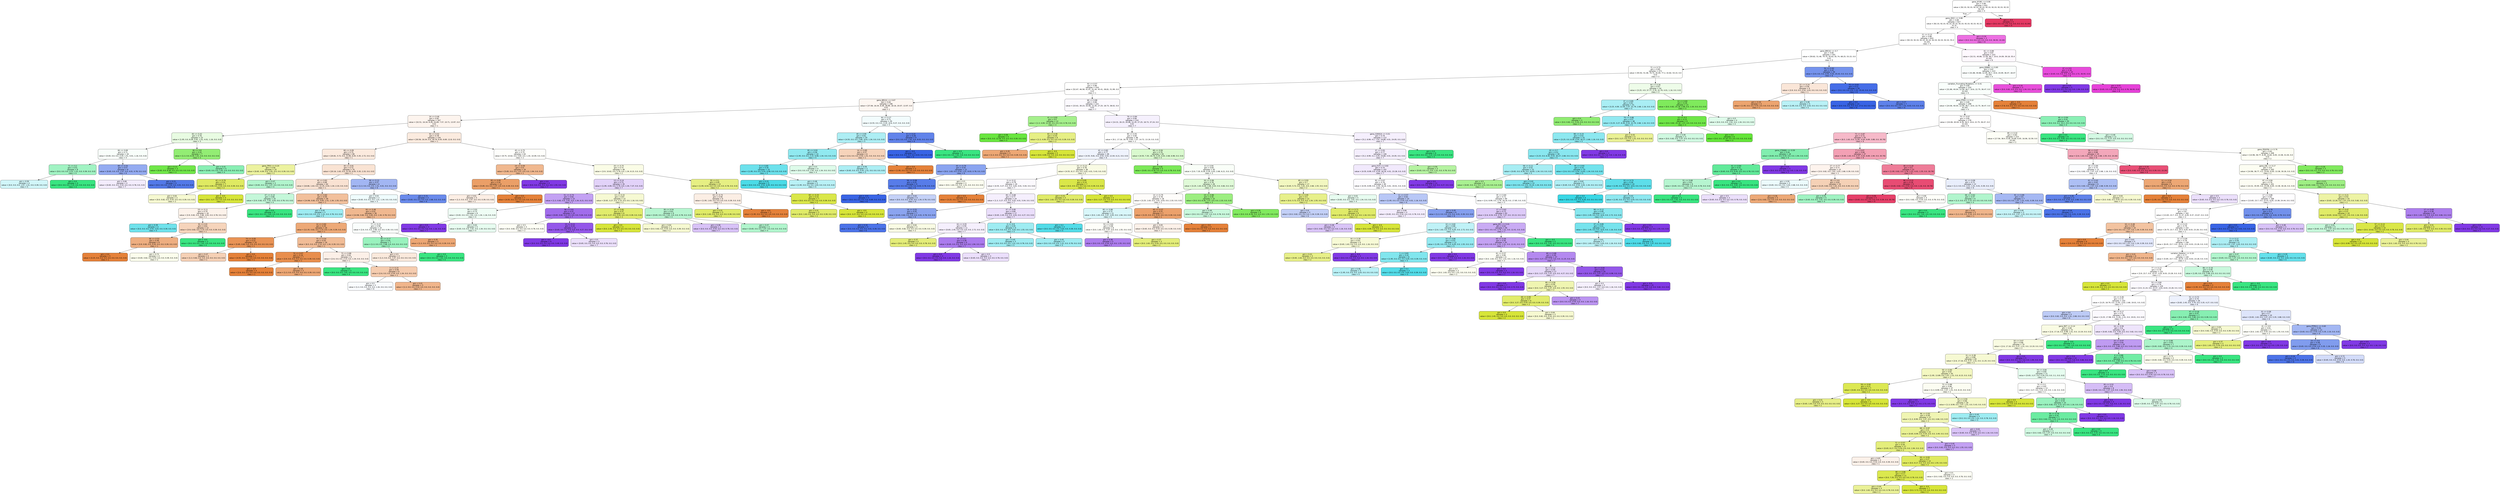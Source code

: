 digraph Tree {
node [shape=box, style="filled, rounded", color="black", fontname=helvetica] ;
edge [fontname=helvetica] ;
0 [label="gene_SF3B1 <= 0.06\ngini = 0.89\nsamples = 831\nvalue = [92.33, 92.33, 92.33, 92.33, 92.33, 92.33, 92.33, 92.33\n92.33]\nclass = 4", fillcolor="#ffffff"] ;
1 [label="gene_IDH2 <= 0.86\ngini = 0.89\nsamples = 827\nvalue = [92.33, 92.33, 92.33, 92.33, 92.33, 92.33, 92.33, 92.33\n51.3]\nclass = 4", fillcolor="#ffffff"] ;
0 -> 1 [labeldistance=2.5, labelangle=45, headlabel="True"] ;
2 [label="21 <= 0.13\ngini = 0.88\nsamples = 824\nvalue = [92.33, 92.33, 92.33, 92.33, 92.33, 92.33, 92.33, 55.4\n41.04]\nclass = 4", fillcolor="#ffffff"] ;
1 -> 2 ;
3 [label="gene_BRCA2 <= 0.7\ngini = 0.85\nsamples = 501\nvalue = [59.82, 51.48, 79.74, 45.63, 81.74, 68.25, 53.15, 0.0\n0.0]\nclass = 5", fillcolor="#feffff"] ;
2 -> 3 ;
4 [label="72 <= 0.73\ngini = 0.85\nsamples = 472\nvalue = [55.92, 51.48, 79.74, 45.09, 77.2, 42.82, 53.15, 0.0\n0.0]\nclass = 3", fillcolor="#fefffd"] ;
3 -> 4 ;
5 [label="93 <= 0.57\ngini = 0.86\nsamples = 418\nvalue = [52.67, 46.58, 41.97, 41.34, 45.41, 38.81, 51.99, 0.0\n0.0]\nclass = 1", fillcolor="#fffffe"] ;
4 -> 5 ;
6 [label="gene_BRCA1 <= 0.67\ngini = 0.83\nsamples = 196\nvalue = [37.06, 16.34, 8.39, 28.99, 18.16, 20.07, 13.97, 0.0\n0.0]\nclass = 1", fillcolor="#fdf6f1"] ;
5 -> 6 ;
7 [label="24 <= 0.46\ngini = 0.82\nsamples = 167\nvalue = [32.51, 16.34, 8.39, 24.69, 7.57, 10.71, 13.97, 0.0\n0.0]\nclass = 1", fillcolor="#fdf4ee"] ;
6 -> 7 ;
8 [label="83 <= 0.42\ngini = 0.76\nsamples = 23\nvalue = [1.95, 0.0, 8.39, 5.91, 1.51, 4.01, 1.16, 0.0, 0.0]\nclass = 3", fillcolor="#e8fbe2"] ;
7 -> 8 ;
9 [label="84 <= 0.69\ngini = 0.71\nsamples = 16\nvalue = [0.65, 0.0, 0.0, 4.29, 1.51, 4.01, 1.16, 0.0, 0.0]\nclass = 4", fillcolor="#f8fefa"] ;
8 -> 9 ;
10 [label="71 <= 0.2\ngini = 0.51\nsamples = 8\nvalue = [0.0, 0.0, 0.0, 3.22, 1.51, 0.0, 0.39, 0.0, 0.0]\nclass = 4", fillcolor="#a1f3c3"] ;
9 -> 10 ;
11 [label="gini = 0.59\nsamples = 4\nvalue = [0.0, 0.0, 0.0, 1.07, 1.51, 0.0, 0.39, 0.0, 0.0]\nclass = 5", fillcolor="#d1f6f9"] ;
10 -> 11 ;
12 [label="gini = 0.0\nsamples = 4\nvalue = [0.0, 0.0, 0.0, 2.15, 0.0, 0.0, 0.0, 0.0, 0.0]\nclass = 4", fillcolor="#39e581"] ;
10 -> 12 ;
13 [label="89 <= 0.54\ngini = 0.57\nsamples = 8\nvalue = [0.65, 0.0, 0.0, 1.07, 0.0, 4.01, 0.78, 0.0, 0.0]\nclass = 6", fillcolor="#94abf1"] ;
9 -> 13 ;
14 [label="gini = 0.66\nsamples = 4\nvalue = [0.65, 0.0, 0.0, 0.54, 0.0, 0.0, 0.78, 0.0, 0.0]\nclass = 7", fillcolor="#f3ecfd"] ;
13 -> 14 ;
15 [label="gini = 0.21\nsamples = 4\nvalue = [0.0, 0.0, 0.0, 0.54, 0.0, 4.01, 0.0, 0.0, 0.0]\nclass = 6", fillcolor="#5379e8"] ;
13 -> 15 ;
16 [label="36 <= 0.8\ngini = 0.42\nsamples = 7\nvalue = [1.3, 0.0, 8.39, 1.61, 0.0, 0.0, 0.0, 0.0, 0.0]\nclass = 3", fillcolor="#93ed74"] ;
8 -> 16 ;
17 [label="gini = 0.13\nsamples = 3\nvalue = [0.65, 0.0, 8.39, 0.0, 0.0, 0.0, 0.0, 0.0, 0.0]\nclass = 3", fillcolor="#70e748"] ;
16 -> 17 ;
18 [label="gini = 0.41\nsamples = 4\nvalue = [0.65, 0.0, 0.0, 1.61, 0.0, 0.0, 0.0, 0.0, 0.0]\nclass = 4", fillcolor="#89efb4"] ;
16 -> 18 ;
19 [label="93 <= 0.52\ngini = 0.78\nsamples = 144\nvalue = [30.56, 16.34, 0.0, 18.79, 6.05, 6.69, 12.8, 0.0, 0.0]\nclass = 1", fillcolor="#fbebdf"] ;
7 -> 19 ;
20 [label="60 <= 0.09\ngini = 0.75\nsamples = 80\nvalue = [20.81, 5.72, 0.0, 13.96, 6.05, 5.35, 2.72, 0.0, 0.0]\nclass = 1", fillcolor="#fbeade"] ;
19 -> 20 ;
21 [label="gene_TP53 <= 0.24\ngini = 0.56\nsamples = 10\nvalue = [0.65, 4.09, 0.0, 1.61, 0.0, 0.0, 0.39, 0.0, 0.0]\nclass = 2", fillcolor="#ecf29f"] ;
20 -> 21 ;
22 [label="42 <= 0.79\ngini = 0.32\nsamples = 7\nvalue = [0.0, 4.09, 0.0, 0.54, 0.0, 0.0, 0.39, 0.0, 0.0]\nclass = 2", fillcolor="#dfea62"] ;
21 -> 22 ;
23 [label="gini = 0.64\nsamples = 3\nvalue = [0.0, 0.82, 0.0, 0.54, 0.0, 0.0, 0.39, 0.0, 0.0]\nclass = 2", fillcolor="#f6f9d1"] ;
22 -> 23 ;
24 [label="gini = -0.0\nsamples = 4\nvalue = [0.0, 3.27, 0.0, 0.0, 0.0, 0.0, 0.0, 0.0, 0.0]\nclass = 2", fillcolor="#d7e539"] ;
22 -> 24 ;
25 [label="gini = 0.47\nsamples = 3\nvalue = [0.65, 0.0, 0.0, 1.07, 0.0, 0.0, 0.0, 0.0, 0.0]\nclass = 4", fillcolor="#b1f5cd"] ;
21 -> 25 ;
26 [label="30 <= 0.91\ngini = 0.72\nsamples = 70\nvalue = [20.16, 1.63, 0.0, 12.35, 6.05, 5.35, 2.33, 0.0, 0.0]\nclass = 1", fillcolor="#f9e3d3"] ;
20 -> 26 ;
27 [label="42 <= 0.81\ngini = 0.68\nsamples = 64\nvalue = [18.86, 1.63, 0.0, 12.35, 4.54, 1.34, 2.33, 0.0, 0.0]\nclass = 1", fillcolor="#f9e2d2"] ;
26 -> 27 ;
28 [label="47 <= 0.14\ngini = 0.68\nsamples = 25\nvalue = [3.9, 0.82, 0.0, 7.52, 3.03, 0.0, 0.78, 0.0, 0.0]\nclass = 4", fillcolor="#c4f7d9"] ;
27 -> 28 ;
29 [label="19 <= 0.11\ngini = 0.74\nsamples = 16\nvalue = [3.9, 0.82, 0.0, 2.68, 3.03, 0.0, 0.78, 0.0, 0.0]\nclass = 1", fillcolor="#fcf2ea"] ;
28 -> 29 ;
30 [label="gini = 0.39\nsamples = 4\nvalue = [0.0, 0.0, 0.0, 0.54, 3.03, 0.0, 0.39, 0.0, 0.0]\nclass = 5", fillcolor="#6fe2ec"] ;
29 -> 30 ;
31 [label="91 <= 0.9\ngini = 0.61\nsamples = 12\nvalue = [3.9, 0.82, 0.0, 2.15, 0.0, 0.0, 0.39, 0.0, 0.0]\nclass = 1", fillcolor="#f6d4bb"] ;
29 -> 31 ;
32 [label="66 <= 0.53\ngini = 0.49\nsamples = 9\nvalue = [3.9, 0.82, 0.0, 0.54, 0.0, 0.0, 0.39, 0.0, 0.0]\nclass = 1", fillcolor="#eeae80"] ;
31 -> 32 ;
33 [label="gini = 0.0\nsamples = 5\nvalue = [3.25, 0.0, 0.0, 0.0, 0.0, 0.0, 0.0, 0.0, 0.0]\nclass = 1", fillcolor="#e58139"] ;
32 -> 33 ;
34 [label="gini = 0.73\nsamples = 4\nvalue = [0.65, 0.82, 0.0, 0.54, 0.0, 0.0, 0.39, 0.0, 0.0]\nclass = 2", fillcolor="#fbfdec"] ;
32 -> 34 ;
35 [label="gini = -0.0\nsamples = 3\nvalue = [0.0, 0.0, 0.0, 1.61, 0.0, 0.0, 0.0, 0.0, 0.0]\nclass = 4", fillcolor="#39e581"] ;
31 -> 35 ;
36 [label="gini = 0.0\nsamples = 9\nvalue = [0.0, 0.0, 0.0, 4.83, 0.0, 0.0, 0.0, 0.0, 0.0]\nclass = 4", fillcolor="#39e581"] ;
28 -> 36 ;
37 [label="40 <= 0.82\ngini = 0.59\nsamples = 39\nvalue = [14.96, 0.82, 0.0, 4.83, 1.51, 1.34, 1.55, 0.0, 0.0]\nclass = 1", fillcolor="#f2c09c"] ;
27 -> 37 ;
38 [label="gini = 0.45\nsamples = 3\nvalue = [0.0, 0.0, 0.0, 0.0, 1.51, 0.0, 0.78, 0.0, 0.0]\nclass = 5", fillcolor="#9eecf2"] ;
37 -> 38 ;
39 [label="93 <= 0.48\ngini = 0.52\nsamples = 36\nvalue = [14.96, 0.82, 0.0, 4.83, 0.0, 1.34, 0.78, 0.0, 0.0]\nclass = 1", fillcolor="#f0b88f"] ;
37 -> 39 ;
40 [label="14 <= 0.82\ngini = 0.45\nsamples = 26\nvalue = [12.35, 0.82, 0.0, 2.15, 0.0, 1.34, 0.39, 0.0, 0.0]\nclass = 1", fillcolor="#eda977"] ;
39 -> 40 ;
41 [label="74 <= 0.05\ngini = 0.22\nsamples = 10\nvalue = [5.85, 0.82, 0.0, 0.0, 0.0, 0.0, 0.0, 0.0, 0.0]\nclass = 1", fillcolor="#e99355"] ;
40 -> 41 ;
42 [label="gini = 0.47\nsamples = 3\nvalue = [1.3, 0.82, 0.0, 0.0, 0.0, 0.0, 0.0, 0.0, 0.0]\nclass = 1", fillcolor="#f5d0b5"] ;
41 -> 42 ;
43 [label="gini = 0.0\nsamples = 7\nvalue = [4.55, 0.0, 0.0, 0.0, 0.0, 0.0, 0.0, 0.0, 0.0]\nclass = 1", fillcolor="#e58139"] ;
41 -> 43 ;
44 [label="75 <= 0.54\ngini = 0.55\nsamples = 16\nvalue = [6.5, 0.0, 0.0, 2.15, 0.0, 1.34, 0.39, 0.0, 0.0]\nclass = 1", fillcolor="#f1bc96"] ;
40 -> 44 ;
45 [label="74 <= 0.07\ngini = 0.16\nsamples = 7\nvalue = [3.9, 0.0, 0.0, 0.0, 0.0, 0.0, 0.39, 0.0, 0.0]\nclass = 1", fillcolor="#e88e4d"] ;
44 -> 45 ;
46 [label="gini = -0.0\nsamples = 4\nvalue = [2.6, 0.0, 0.0, 0.0, 0.0, 0.0, 0.0, 0.0, 0.0]\nclass = 1", fillcolor="#e58139"] ;
45 -> 46 ;
47 [label="gini = 0.35\nsamples = 3\nvalue = [1.3, 0.0, 0.0, 0.0, 0.0, 0.0, 0.39, 0.0, 0.0]\nclass = 1", fillcolor="#eda774"] ;
45 -> 47 ;
48 [label="73 <= 0.88\ngini = 0.64\nsamples = 9\nvalue = [2.6, 0.0, 0.0, 2.15, 0.0, 1.34, 0.0, 0.0, 0.0]\nclass = 1", fillcolor="#fcf0e8"] ;
44 -> 48 ;
49 [label="gini = 0.0\nsamples = 3\nvalue = [0.0, 0.0, 0.0, 1.61, 0.0, 0.0, 0.0, 0.0, 0.0]\nclass = 4", fillcolor="#39e581"] ;
48 -> 49 ;
50 [label="3 <= 0.15\ngini = 0.56\nsamples = 6\nvalue = [2.6, 0.0, 0.0, 0.54, 0.0, 1.34, 0.0, 0.0, 0.0]\nclass = 1", fillcolor="#f5ccaf"] ;
48 -> 50 ;
51 [label="gini = 0.5\nsamples = 3\nvalue = [1.3, 0.0, 0.0, 0.0, 0.0, 1.34, 0.0, 0.0, 0.0]\nclass = 6", fillcolor="#f9fbfe"] ;
50 -> 51 ;
52 [label="gini = 0.41\nsamples = 3\nvalue = [1.3, 0.0, 0.0, 0.54, 0.0, 0.0, 0.0, 0.0, 0.0]\nclass = 1", fillcolor="#f0b58b"] ;
50 -> 52 ;
53 [label="77 <= 0.23\ngini = 0.56\nsamples = 10\nvalue = [2.6, 0.0, 0.0, 2.68, 0.0, 0.0, 0.39, 0.0, 0.0]\nclass = 4", fillcolor="#fafefc"] ;
39 -> 53 ;
54 [label="56 <= 0.17\ngini = 0.44\nsamples = 7\nvalue = [1.3, 0.0, 0.0, 2.68, 0.0, 0.0, 0.0, 0.0, 0.0]\nclass = 4", fillcolor="#99f2be"] ;
53 -> 54 ;
55 [label="gini = 0.5\nsamples = 4\nvalue = [1.3, 0.0, 0.0, 1.07, 0.0, 0.0, 0.0, 0.0, 0.0]\nclass = 1", fillcolor="#fae9dc"] ;
54 -> 55 ;
56 [label="gini = 0.0\nsamples = 3\nvalue = [0.0, 0.0, 0.0, 1.61, 0.0, 0.0, 0.0, 0.0, 0.0]\nclass = 4", fillcolor="#39e581"] ;
54 -> 56 ;
57 [label="gini = 0.35\nsamples = 3\nvalue = [1.3, 0.0, 0.0, 0.0, 0.0, 0.0, 0.39, 0.0, 0.0]\nclass = 1", fillcolor="#eda774"] ;
53 -> 57 ;
58 [label="58 <= 0.13\ngini = 0.57\nsamples = 6\nvalue = [1.3, 0.0, 0.0, 0.0, 1.51, 4.01, 0.0, 0.0, 0.0]\nclass = 6", fillcolor="#a2b6f3"] ;
26 -> 58 ;
59 [label="gini = 0.63\nsamples = 3\nvalue = [0.65, 0.0, 0.0, 0.0, 1.51, 1.34, 0.0, 0.0, 0.0]\nclass = 5", fillcolor="#effcfd"] ;
58 -> 59 ;
60 [label="gini = 0.31\nsamples = 3\nvalue = [0.65, 0.0, 0.0, 0.0, 0.0, 2.68, 0.0, 0.0, 0.0]\nclass = 6", fillcolor="#698aeb"] ;
58 -> 60 ;
61 [label="45 <= 0.75\ngini = 0.75\nsamples = 64\nvalue = [9.75, 10.62, 0.0, 4.83, 0.0, 1.34, 10.09, 0.0, 0.0]\nclass = 2", fillcolor="#fefefb"] ;
19 -> 61 ;
62 [label="24 <= 0.59\ngini = 0.5\nsamples = 16\nvalue = [5.85, 0.0, 0.0, 1.07, 0.0, 0.0, 1.94, 0.0, 0.0]\nclass = 1", fillcolor="#f0b88f"] ;
61 -> 62 ;
63 [label="95 <= 0.95\ngini = 0.34\nsamples = 12\nvalue = [5.85, 0.0, 0.0, 1.07, 0.0, 0.0, 0.39, 0.0, 0.0]\nclass = 1", fillcolor="#eb9f67"] ;
62 -> 63 ;
64 [label="gini = 0.61\nsamples = 5\nvalue = [1.3, 0.0, 0.0, 1.07, 0.0, 0.0, 0.39, 0.0, 0.0]\nclass = 1", fillcolor="#fceee4"] ;
63 -> 64 ;
65 [label="gini = 0.0\nsamples = 7\nvalue = [4.55, 0.0, 0.0, 0.0, 0.0, 0.0, 0.0, 0.0, 0.0]\nclass = 1", fillcolor="#e58139"] ;
63 -> 65 ;
66 [label="gini = 0.0\nsamples = 4\nvalue = [0.0, 0.0, 0.0, 0.0, 0.0, 0.0, 1.55, 0.0, 0.0]\nclass = 7", fillcolor="#8139e5"] ;
62 -> 66 ;
67 [label="20 <= 0.75\ngini = 0.73\nsamples = 48\nvalue = [3.9, 10.62, 0.0, 3.76, 0.0, 1.34, 8.15, 0.0, 0.0]\nclass = 2", fillcolor="#fafce6"] ;
61 -> 67 ;
68 [label="13 <= 0.14\ngini = 0.73\nsamples = 35\nvalue = [1.95, 4.09, 0.0, 3.76, 0.0, 1.34, 7.37, 0.0, 0.0]\nclass = 7", fillcolor="#e2d2f9"] ;
67 -> 68 ;
69 [label="51 <= 0.74\ngini = 0.64\nsamples = 23\nvalue = [1.3, 0.82, 0.0, 1.61, 0.0, 1.34, 6.21, 0.0, 0.0]\nclass = 7", fillcolor="#c3a1f3"] ;
68 -> 69 ;
70 [label="59 <= 0.91\ngini = 0.73\nsamples = 8\nvalue = [0.65, 0.0, 0.0, 1.61, 0.0, 1.34, 1.16, 0.0, 0.0]\nclass = 4", fillcolor="#effdf5"] ;
69 -> 70 ;
71 [label="gini = 0.0\nsamples = 3\nvalue = [0.0, 0.0, 0.0, 0.0, 0.0, 0.0, 1.16, 0.0, 0.0]\nclass = 7", fillcolor="#8139e5"] ;
70 -> 71 ;
72 [label="gini = 0.63\nsamples = 5\nvalue = [0.65, 0.0, 0.0, 1.61, 0.0, 1.34, 0.0, 0.0, 0.0]\nclass = 4", fillcolor="#e7fcf0"] ;
70 -> 72 ;
73 [label="96 <= 0.9\ngini = 0.37\nsamples = 15\nvalue = [0.65, 0.82, 0.0, 0.0, 0.0, 0.0, 5.04, 0.0, 0.0]\nclass = 7", fillcolor="#a16cec"] ;
69 -> 73 ;
74 [label="gini = 0.5\nsamples = 3\nvalue = [0.0, 0.82, 0.0, 0.0, 0.0, 0.0, 0.78, 0.0, 0.0]\nclass = 2", fillcolor="#fdfef5"] ;
73 -> 74 ;
75 [label="13 <= 0.11\ngini = 0.23\nsamples = 12\nvalue = [0.65, 0.0, 0.0, 0.0, 0.0, 0.0, 4.27, 0.0, 0.0]\nclass = 7", fillcolor="#9457e9"] ;
73 -> 75 ;
76 [label="gini = -0.0\nsamples = 9\nvalue = [0.0, 0.0, 0.0, 0.0, 0.0, 0.0, 3.49, 0.0, 0.0]\nclass = 7", fillcolor="#8139e5"] ;
75 -> 76 ;
77 [label="gini = 0.5\nsamples = 3\nvalue = [0.65, 0.0, 0.0, 0.0, 0.0, 0.0, 0.78, 0.0, 0.0]\nclass = 7", fillcolor="#ebdffb"] ;
75 -> 77 ;
78 [label="13 <= 0.15\ngini = 0.67\nsamples = 12\nvalue = [0.65, 3.27, 0.0, 2.15, 0.0, 0.0, 1.16, 0.0, 0.0]\nclass = 2", fillcolor="#f6f9d3"] ;
68 -> 78 ;
79 [label="27 <= 0.81\ngini = 0.37\nsamples = 6\nvalue = [0.0, 3.27, 0.0, 0.54, 0.0, 0.0, 0.39, 0.0, 0.0]\nclass = 2", fillcolor="#e1ec6b"] ;
78 -> 79 ;
80 [label="gini = 0.0\nsamples = 3\nvalue = [0.0, 2.45, 0.0, 0.0, 0.0, 0.0, 0.0, 0.0, 0.0]\nclass = 2", fillcolor="#d7e539"] ;
79 -> 80 ;
81 [label="gini = 0.64\nsamples = 3\nvalue = [0.0, 0.82, 0.0, 0.54, 0.0, 0.0, 0.39, 0.0, 0.0]\nclass = 2", fillcolor="#f6f9d1"] ;
79 -> 81 ;
82 [label="39 <= 0.54\ngini = 0.61\nsamples = 6\nvalue = [0.65, 0.0, 0.0, 1.61, 0.0, 0.0, 0.78, 0.0, 0.0]\nclass = 4", fillcolor="#b6f5d0"] ;
78 -> 82 ;
83 [label="gini = 0.48\nsamples = 3\nvalue = [0.0, 0.0, 0.0, 0.54, 0.0, 0.0, 0.78, 0.0, 0.0]\nclass = 7", fillcolor="#d8c2f7"] ;
82 -> 83 ;
84 [label="gini = 0.47\nsamples = 3\nvalue = [0.65, 0.0, 0.0, 1.07, 0.0, 0.0, 0.0, 0.0, 0.0]\nclass = 4", fillcolor="#b1f5cd"] ;
82 -> 84 ;
85 [label="55 <= 0.1\ngini = 0.45\nsamples = 13\nvalue = [1.95, 6.54, 0.0, 0.0, 0.0, 0.0, 0.78, 0.0, 0.0]\nclass = 2", fillcolor="#e6ef83"] ;
67 -> 85 ;
86 [label="63 <= 0.74\ngini = 0.58\nsamples = 6\nvalue = [1.95, 1.63, 0.0, 0.0, 0.0, 0.0, 0.39, 0.0, 0.0]\nclass = 1", fillcolor="#fbeee4"] ;
85 -> 86 ;
87 [label="gini = 0.31\nsamples = 3\nvalue = [0.0, 1.63, 0.0, 0.0, 0.0, 0.0, 0.39, 0.0, 0.0]\nclass = 2", fillcolor="#e0eb68"] ;
86 -> 87 ;
88 [label="gini = -0.0\nsamples = 3\nvalue = [1.95, 0.0, 0.0, 0.0, 0.0, 0.0, 0.0, 0.0, 0.0]\nclass = 1", fillcolor="#e58139"] ;
86 -> 88 ;
89 [label="65 <= 0.33\ngini = 0.14\nsamples = 7\nvalue = [0.0, 4.9, 0.0, 0.0, 0.0, 0.0, 0.39, 0.0, 0.0]\nclass = 2", fillcolor="#dae749"] ;
85 -> 89 ;
90 [label="gini = 0.31\nsamples = 3\nvalue = [0.0, 1.63, 0.0, 0.0, 0.0, 0.0, 0.39, 0.0, 0.0]\nclass = 2", fillcolor="#e0eb68"] ;
89 -> 90 ;
91 [label="gini = -0.0\nsamples = 4\nvalue = [0.0, 3.27, 0.0, 0.0, 0.0, 0.0, 0.0, 0.0, 0.0]\nclass = 2", fillcolor="#d7e539"] ;
89 -> 91 ;
92 [label="64 <= 0.27\ngini = 0.71\nsamples = 29\nvalue = [4.55, 0.0, 0.0, 4.29, 10.6, 9.37, 0.0, 0.0, 0.0]\nclass = 5", fillcolor="#f2fcfd"] ;
6 -> 92 ;
93 [label="49 <= 0.95\ngini = 0.61\nsamples = 20\nvalue = [4.55, 0.0, 0.0, 2.68, 10.6, 1.34, 0.0, 0.0, 0.0]\nclass = 5", fillcolor="#adeef4"] ;
92 -> 93 ;
94 [label="95 <= 0.93\ngini = 0.56\nsamples = 14\nvalue = [1.95, 0.0, 0.0, 2.15, 9.08, 1.34, 0.0, 0.0, 0.0]\nclass = 5", fillcolor="#90e9f0"] ;
93 -> 94 ;
95 [label="0 <= 0.85\ngini = 0.35\nsamples = 10\nvalue = [1.95, 0.0, 0.0, 0.54, 9.08, 0.0, 0.0, 0.0, 0.0]\nclass = 5", fillcolor="#6ce1ec"] ;
94 -> 95 ;
96 [label="gini = 0.15\nsamples = 5\nvalue = [0.0, 0.0, 0.0, 0.54, 6.05, 0.0, 0.0, 0.0, 0.0]\nclass = 5", fillcolor="#4bdbe7"] ;
95 -> 96 ;
97 [label="gini = 0.48\nsamples = 5\nvalue = [1.95, 0.0, 0.0, 0.0, 3.03, 0.0, 0.0, 0.0, 0.0]\nclass = 5", fillcolor="#b9f1f6"] ;
95 -> 97 ;
98 [label="gini = 0.5\nsamples = 4\nvalue = [0.0, 0.0, 0.0, 1.61, 0.0, 1.34, 0.0, 0.0, 0.0]\nclass = 4", fillcolor="#defbea"] ;
94 -> 98 ;
99 [label="14 <= 0.85\ngini = 0.57\nsamples = 6\nvalue = [2.6, 0.0, 0.0, 0.54, 1.51, 0.0, 0.0, 0.0, 0.0]\nclass = 1", fillcolor="#f6d3ba"] ;
93 -> 99 ;
100 [label="gini = 0.59\nsamples = 3\nvalue = [0.65, 0.0, 0.0, 0.54, 1.51, 0.0, 0.0, 0.0, 0.0]\nclass = 5", fillcolor="#aceef4"] ;
99 -> 100 ;
101 [label="gini = 0.0\nsamples = 3\nvalue = [1.95, 0.0, 0.0, 0.0, 0.0, 0.0, 0.0, 0.0, 0.0]\nclass = 1", fillcolor="#e58139"] ;
99 -> 101 ;
102 [label="6 <= 0.22\ngini = 0.28\nsamples = 9\nvalue = [0.0, 0.0, 0.0, 1.61, 0.0, 8.03, 0.0, 0.0, 0.0]\nclass = 6", fillcolor="#6183ea"] ;
92 -> 102 ;
103 [label="gini = -0.0\nsamples = 6\nvalue = [0.0, 0.0, 0.0, 0.0, 0.0, 8.03, 0.0, 0.0, 0.0]\nclass = 6", fillcolor="#3964e5"] ;
102 -> 103 ;
104 [label="gini = 0.0\nsamples = 3\nvalue = [0.0, 0.0, 0.0, 1.61, 0.0, 0.0, 0.0, 0.0, 0.0]\nclass = 4", fillcolor="#39e581"] ;
102 -> 104 ;
105 [label="80 <= 0.88\ngini = 0.84\nsamples = 222\nvalue = [15.61, 30.23, 33.58, 12.35, 27.25, 18.73, 38.02, 0.0\n0.0]\nclass = 7", fillcolor="#fbf9fe"] ;
5 -> 105 ;
106 [label="41 <= 0.92\ngini = 0.5\nsamples = 12\nvalue = [1.3, 4.09, 12.59, 0.0, 0.0, 0.0, 0.78, 0.0, 0.0]\nclass = 3", fillcolor="#a5f08c"] ;
105 -> 106 ;
107 [label="gini = 0.06\nsamples = 4\nvalue = [0.0, 0.0, 12.59, 0.0, 0.0, 0.0, 0.39, 0.0, 0.0]\nclass = 3", fillcolor="#69e63f"] ;
106 -> 107 ;
108 [label="83 <= 0.48\ngini = 0.44\nsamples = 8\nvalue = [1.3, 4.09, 0.0, 0.0, 0.0, 0.0, 0.39, 0.0, 0.0]\nclass = 2", fillcolor="#e6ef84"] ;
106 -> 108 ;
109 [label="gini = 0.35\nsamples = 3\nvalue = [1.3, 0.0, 0.0, 0.0, 0.0, 0.0, 0.39, 0.0, 0.0]\nclass = 1", fillcolor="#eda774"] ;
108 -> 109 ;
110 [label="gini = -0.0\nsamples = 5\nvalue = [0.0, 4.09, 0.0, 0.0, 0.0, 0.0, 0.0, 0.0, 0.0]\nclass = 2", fillcolor="#d7e539"] ;
108 -> 110 ;
111 [label="79 <= 0.84\ngini = 0.84\nsamples = 210\nvalue = [14.31, 26.15, 20.98, 12.35, 27.25, 18.73, 37.24, 0.0\n0.0]\nclass = 7", fillcolor="#f5f0fd"] ;
105 -> 111 ;
112 [label="80 <= 0.91\ngini = 0.84\nsamples = 98\nvalue = [9.1, 17.16, 16.79, 4.83, 7.57, 14.72, 13.19, 0.0, 0.0]\nclass = 2", fillcolor="#fffffe"] ;
111 -> 112 ;
113 [label="42 <= 0.82\ngini = 0.77\nsamples = 48\nvalue = [4.55, 9.81, 0.0, 0.54, 4.54, 12.04, 6.21, 0.0, 0.0]\nclass = 6", fillcolor="#eff3fd"] ;
112 -> 113 ;
114 [label="45 <= 0.79\ngini = 0.55\nsamples = 12\nvalue = [0.0, 1.63, 0.0, 0.54, 1.51, 8.03, 0.78, 0.0, 0.0]\nclass = 6", fillcolor="#8aa4f0"] ;
113 -> 114 ;
115 [label="58 <= 0.08\ngini = 0.25\nsamples = 9\nvalue = [0.0, 0.0, 0.0, 0.54, 0.0, 8.03, 0.78, 0.0, 0.0]\nclass = 6", fillcolor="#577ce9"] ;
114 -> 115 ;
116 [label="gini = -0.0\nsamples = 5\nvalue = [0.0, 0.0, 0.0, 0.0, 0.0, 6.69, 0.0, 0.0, 0.0]\nclass = 6", fillcolor="#3964e5"] ;
115 -> 116 ;
117 [label="gini = 0.62\nsamples = 4\nvalue = [0.0, 0.0, 0.0, 0.54, 0.0, 1.34, 0.78, 0.0, 0.0]\nclass = 6", fillcolor="#c4d1f7"] ;
115 -> 117 ;
118 [label="gini = 0.5\nsamples = 3\nvalue = [0.0, 1.63, 0.0, 0.0, 1.51, 0.0, 0.0, 0.0, 0.0]\nclass = 2", fillcolor="#fcfdf0"] ;
114 -> 118 ;
119 [label="21 <= 0.13\ngini = 0.78\nsamples = 36\nvalue = [4.55, 8.17, 0.0, 0.0, 3.03, 4.01, 5.43, 0.0, 0.0]\nclass = 2", fillcolor="#f9fbe4"] ;
113 -> 119 ;
120 [label="3 <= 0.12\ngini = 0.79\nsamples = 29\nvalue = [4.55, 3.27, 0.0, 0.0, 3.03, 4.01, 5.04, 0.0, 0.0]\nclass = 7", fillcolor="#fbf9fe"] ;
119 -> 120 ;
121 [label="gini = 0.0\nsamples = 5\nvalue = [3.25, 0.0, 0.0, 0.0, 0.0, 0.0, 0.0, 0.0, 0.0]\nclass = 1", fillcolor="#e58139"] ;
120 -> 121 ;
122 [label="46 <= 0.68\ngini = 0.77\nsamples = 24\nvalue = [1.3, 3.27, 0.0, 0.0, 3.03, 4.01, 5.04, 0.0, 0.0]\nclass = 7", fillcolor="#f5effd"] ;
120 -> 122 ;
123 [label="16 <= 0.51\ngini = 0.55\nsamples = 7\nvalue = [0.65, 0.82, 0.0, 0.0, 0.0, 4.01, 0.78, 0.0, 0.0]\nclass = 6", fillcolor="#8ba4f0"] ;
122 -> 123 ;
124 [label="gini = 0.16\nsamples = 4\nvalue = [0.0, 0.0, 0.0, 0.0, 0.0, 4.01, 0.39, 0.0, 0.0]\nclass = 6", fillcolor="#4c73e8"] ;
123 -> 124 ;
125 [label="gini = 0.64\nsamples = 3\nvalue = [0.65, 0.82, 0.0, 0.0, 0.0, 0.0, 0.39, 0.0, 0.0]\nclass = 2", fillcolor="#f9fbe4"] ;
123 -> 125 ;
126 [label="37 <= 0.85\ngini = 0.69\nsamples = 17\nvalue = [0.65, 2.45, 0.0, 0.0, 3.03, 0.0, 4.27, 0.0, 0.0]\nclass = 7", fillcolor="#eadefb"] ;
122 -> 126 ;
127 [label="16 <= 0.55\ngini = 0.59\nsamples = 11\nvalue = [0.65, 2.45, 0.0, 0.0, 0.0, 0.0, 2.72, 0.0, 0.0]\nclass = 7", fillcolor="#f5effd"] ;
126 -> 127 ;
128 [label="gini = 0.37\nsamples = 5\nvalue = [0.0, 2.45, 0.0, 0.0, 0.0, 0.0, 0.78, 0.0, 0.0]\nclass = 2", fillcolor="#e4ed78"] ;
127 -> 128 ;
129 [label="47 <= 0.1\ngini = 0.38\nsamples = 6\nvalue = [0.65, 0.0, 0.0, 0.0, 0.0, 0.0, 1.94, 0.0, 0.0]\nclass = 7", fillcolor="#ab7bee"] ;
127 -> 129 ;
130 [label="gini = 0.0\nsamples = 3\nvalue = [0.0, 0.0, 0.0, 0.0, 0.0, 0.0, 1.16, 0.0, 0.0]\nclass = 7", fillcolor="#8139e5"] ;
129 -> 130 ;
131 [label="gini = 0.5\nsamples = 3\nvalue = [0.65, 0.0, 0.0, 0.0, 0.0, 0.0, 0.78, 0.0, 0.0]\nclass = 7", fillcolor="#ebdffb"] ;
129 -> 131 ;
132 [label="4 <= 0.9\ngini = 0.45\nsamples = 6\nvalue = [0.0, 0.0, 0.0, 0.0, 3.03, 0.0, 1.55, 0.0, 0.0]\nclass = 5", fillcolor="#9eecf2"] ;
126 -> 132 ;
133 [label="gini = 0.45\nsamples = 3\nvalue = [0.0, 0.0, 0.0, 0.0, 1.51, 0.0, 0.78, 0.0, 0.0]\nclass = 5", fillcolor="#9eecf2"] ;
132 -> 133 ;
134 [label="gini = 0.45\nsamples = 3\nvalue = [0.0, 0.0, 0.0, 0.0, 1.51, 0.0, 0.78, 0.0, 0.0]\nclass = 5", fillcolor="#9eecf2"] ;
132 -> 134 ;
135 [label="8 <= 0.95\ngini = 0.14\nsamples = 7\nvalue = [0.0, 4.9, 0.0, 0.0, 0.0, 0.0, 0.39, 0.0, 0.0]\nclass = 2", fillcolor="#dae749"] ;
119 -> 135 ;
136 [label="gini = 0.31\nsamples = 3\nvalue = [0.0, 1.63, 0.0, 0.0, 0.0, 0.0, 0.39, 0.0, 0.0]\nclass = 2", fillcolor="#e0eb68"] ;
135 -> 136 ;
137 [label="gini = 0.0\nsamples = 4\nvalue = [0.0, 3.27, 0.0, 0.0, 0.0, 0.0, 0.0, 0.0, 0.0]\nclass = 2", fillcolor="#d7e539"] ;
135 -> 137 ;
138 [label="48 <= 0.94\ngini = 0.79\nsamples = 50\nvalue = [4.55, 7.35, 16.79, 4.29, 3.03, 2.68, 6.98, 0.0, 0.0]\nclass = 3", fillcolor="#d9f9ce"] ;
112 -> 138 ;
139 [label="gini = 0.26\nsamples = 5\nvalue = [0.65, 0.0, 8.39, 0.0, 0.0, 0.0, 0.78, 0.0, 0.0]\nclass = 3", fillcolor="#7ce958"] ;
138 -> 139 ;
140 [label="8 <= 0.94\ngini = 0.83\nsamples = 45\nvalue = [3.9, 7.35, 8.39, 4.29, 3.03, 2.68, 6.21, 0.0, 0.0]\nclass = 3", fillcolor="#f9fef8"] ;
138 -> 140 ;
141 [label="34 <= 0.96\ngini = 0.78\nsamples = 28\nvalue = [3.25, 1.63, 8.39, 2.68, 3.03, 0.0, 4.66, 0.0, 0.0]\nclass = 3", fillcolor="#e0fad8"] ;
140 -> 141 ;
142 [label="14 <= 0.79\ngini = 0.78\nsamples = 18\nvalue = [3.25, 1.63, 0.0, 1.61, 3.03, 0.0, 2.33, 0.0, 0.0]\nclass = 1", fillcolor="#fefcfa"] ;
141 -> 142 ;
143 [label="85 <= 0.86\ngini = 0.72\nsamples = 11\nvalue = [0.0, 1.63, 0.0, 1.07, 3.03, 0.0, 1.94, 0.0, 0.0]\nclass = 5", fillcolor="#d9f7fa"] ;
142 -> 143 ;
144 [label="gini = 0.2\nsamples = 3\nvalue = [0.0, 0.0, 0.0, 0.0, 3.03, 0.0, 0.39, 0.0, 0.0]\nclass = 5", fillcolor="#52dce8"] ;
143 -> 144 ;
145 [label="53 <= 0.81\ngini = 0.66\nsamples = 8\nvalue = [0.0, 1.63, 0.0, 1.07, 0.0, 0.0, 1.55, 0.0, 0.0]\nclass = 2", fillcolor="#fefef9"] ;
143 -> 145 ;
146 [label="gini = 0.38\nsamples = 5\nvalue = [0.0, 0.0, 0.0, 0.54, 0.0, 0.0, 1.55, 0.0, 0.0]\nclass = 7", fillcolor="#ad7dee"] ;
145 -> 146 ;
147 [label="gini = 0.37\nsamples = 3\nvalue = [0.0, 1.63, 0.0, 0.54, 0.0, 0.0, 0.0, 0.0, 0.0]\nclass = 2", fillcolor="#e4ee7a"] ;
145 -> 147 ;
148 [label="65 <= 0.27\ngini = 0.37\nsamples = 7\nvalue = [3.25, 0.0, 0.0, 0.54, 0.0, 0.0, 0.39, 0.0, 0.0]\nclass = 1", fillcolor="#eca16b"] ;
142 -> 148 ;
149 [label="gini = 0.65\nsamples = 3\nvalue = [0.65, 0.0, 0.0, 0.54, 0.0, 0.0, 0.39, 0.0, 0.0]\nclass = 1", fillcolor="#fcf1e9"] ;
148 -> 149 ;
150 [label="gini = -0.0\nsamples = 4\nvalue = [2.6, 0.0, 0.0, 0.0, 0.0, 0.0, 0.0, 0.0, 0.0]\nclass = 1", fillcolor="#e58139"] ;
148 -> 150 ;
151 [label="10 <= 0.86\ngini = 0.45\nsamples = 10\nvalue = [0.0, 0.0, 8.39, 1.07, 0.0, 0.0, 2.33, 0.0, 0.0]\nclass = 3", fillcolor="#9cee80"] ;
141 -> 151 ;
152 [label="gini = 0.49\nsamples = 4\nvalue = [0.0, 0.0, 0.0, 1.07, 0.0, 0.0, 0.78, 0.0, 0.0]\nclass = 4", fillcolor="#c8f8dc"] ;
151 -> 152 ;
153 [label="gini = 0.26\nsamples = 6\nvalue = [0.0, 0.0, 8.39, 0.0, 0.0, 0.0, 1.55, 0.0, 0.0]\nclass = 3", fillcolor="#81ea5e"] ;
151 -> 153 ;
154 [label="85 <= 0.93\ngini = 0.7\nsamples = 17\nvalue = [0.65, 5.72, 0.0, 1.61, 0.0, 2.68, 1.55, 0.0, 0.0]\nclass = 2", fillcolor="#f2f7c0"] ;
140 -> 154 ;
155 [label="78 <= 0.95\ngini = 0.5\nsamples = 12\nvalue = [0.0, 5.72, 0.0, 0.0, 0.0, 1.34, 1.55, 0.0, 0.0]\nclass = 2", fillcolor="#e7f08a"] ;
154 -> 155 ;
156 [label="gini = 0.6\nsamples = 3\nvalue = [0.0, 0.82, 0.0, 0.0, 0.0, 1.34, 0.39, 0.0, 0.0]\nclass = 6", fillcolor="#c3d0f7"] ;
155 -> 156 ;
157 [label="93 <= 0.71\ngini = 0.31\nsamples = 9\nvalue = [0.0, 4.9, 0.0, 0.0, 0.0, 0.0, 1.16, 0.0, 0.0]\nclass = 2", fillcolor="#e0eb68"] ;
155 -> 157 ;
158 [label="gini = 0.48\nsamples = 4\nvalue = [0.0, 0.82, 0.0, 0.0, 0.0, 0.0, 1.16, 0.0, 0.0]\nclass = 7", fillcolor="#d9c4f7"] ;
157 -> 158 ;
159 [label="gini = -0.0\nsamples = 5\nvalue = [0.0, 4.09, 0.0, 0.0, 0.0, 0.0, 0.0, 0.0, 0.0]\nclass = 2", fillcolor="#d7e539"] ;
157 -> 159 ;
160 [label="gini = 0.63\nsamples = 5\nvalue = [0.65, 0.0, 0.0, 1.61, 0.0, 1.34, 0.0, 0.0, 0.0]\nclass = 4", fillcolor="#e7fcf0"] ;
154 -> 160 ;
161 [label="gene_CDKN2A <= 0.01\ngini = 0.79\nsamples = 112\nvalue = [5.2, 8.99, 4.2, 7.52, 19.68, 4.01, 24.05, 0.0, 0.0]\nclass = 7", fillcolor="#f5effd"] ;
111 -> 161 ;
162 [label="37 <= 0.91\ngini = 0.77\nsamples = 106\nvalue = [5.2, 8.99, 4.2, 4.29, 19.68, 4.01, 24.05, 0.0, 0.0]\nclass = 7", fillcolor="#f4eefd"] ;
161 -> 162 ;
163 [label="gene_FLT3 <= 0.82\ngini = 0.75\nsamples = 101\nvalue = [4.55, 8.99, 0.0, 4.29, 18.16, 4.01, 23.28, 0.0, 0.0]\nclass = 7", fillcolor="#f1e9fc"] ;
162 -> 163 ;
164 [label="92 <= 0.07\ngini = 0.76\nsamples = 90\nvalue = [4.55, 8.99, 0.0, 4.29, 18.16, 4.01, 19.01, 0.0, 0.0]\nclass = 7", fillcolor="#fcfbfe"] ;
163 -> 164 ;
165 [label="11 <= 0.57\ngini = 0.63\nsamples = 10\nvalue = [1.95, 0.0, 0.0, 0.54, 0.0, 4.01, 1.16, 0.0, 0.0]\nclass = 6", fillcolor="#b8c7f6"] ;
164 -> 165 ;
166 [label="gini = 0.66\nsamples = 4\nvalue = [0.65, 0.0, 0.0, 0.54, 0.0, 0.0, 0.78, 0.0, 0.0]\nclass = 7", fillcolor="#f3ecfd"] ;
165 -> 166 ;
167 [label="gini = 0.45\nsamples = 6\nvalue = [1.3, 0.0, 0.0, 0.0, 0.0, 4.01, 0.39, 0.0, 0.0]\nclass = 6", fillcolor="#859fef"] ;
165 -> 167 ;
168 [label="35 <= 0.84\ngini = 0.72\nsamples = 80\nvalue = [2.6, 8.99, 0.0, 3.76, 18.16, 0.0, 17.85, 0.0, 0.0]\nclass = 5", fillcolor="#fdffff"] ;
164 -> 168 ;
169 [label="17 <= 0.62\ngini = 0.72\nsamples = 63\nvalue = [2.6, 6.54, 0.0, 3.76, 7.57, 0.0, 15.13, 0.0, 0.0]\nclass = 7", fillcolor="#ddcaf8"] ;
168 -> 169 ;
170 [label="10 <= 0.82\ngini = 0.68\nsamples = 17\nvalue = [2.6, 1.63, 0.0, 0.0, 6.05, 0.0, 2.72, 0.0, 0.0]\nclass = 5", fillcolor="#bff2f7"] ;
169 -> 170 ;
171 [label="44 <= 0.39\ngini = 0.63\nsamples = 6\nvalue = [0.65, 1.63, 0.0, 0.0, 0.0, 0.0, 1.16, 0.0, 0.0]\nclass = 2", fillcolor="#f7fad6"] ;
170 -> 171 ;
172 [label="gini = 0.41\nsamples = 3\nvalue = [0.65, 1.63, 0.0, 0.0, 0.0, 0.0, 0.0, 0.0, 0.0]\nclass = 2", fillcolor="#e7ef88"] ;
171 -> 172 ;
173 [label="gini = -0.0\nsamples = 3\nvalue = [0.0, 0.0, 0.0, 0.0, 0.0, 0.0, 1.16, 0.0, 0.0]\nclass = 7", fillcolor="#8139e5"] ;
171 -> 173 ;
174 [label="10 <= 0.86\ngini = 0.53\nsamples = 11\nvalue = [1.95, 0.0, 0.0, 0.0, 6.05, 0.0, 1.55, 0.0, 0.0]\nclass = 5", fillcolor="#94e9f1"] ;
170 -> 174 ;
175 [label="1 <= 0.83\ngini = 0.42\nsamples = 8\nvalue = [1.95, 0.0, 0.0, 0.0, 6.05, 0.0, 0.39, 0.0, 0.0]\nclass = 5", fillcolor="#81e6ee"] ;
174 -> 175 ;
176 [label="gini = 0.48\nsamples = 5\nvalue = [1.95, 0.0, 0.0, 0.0, 3.03, 0.0, 0.0, 0.0, 0.0]\nclass = 5", fillcolor="#b9f1f6"] ;
175 -> 176 ;
177 [label="gini = 0.2\nsamples = 3\nvalue = [0.0, 0.0, 0.0, 0.0, 3.03, 0.0, 0.39, 0.0, 0.0]\nclass = 5", fillcolor="#52dce8"] ;
175 -> 177 ;
178 [label="gini = 0.0\nsamples = 3\nvalue = [0.0, 0.0, 0.0, 0.0, 0.0, 0.0, 1.16, 0.0, 0.0]\nclass = 7", fillcolor="#8139e5"] ;
174 -> 178 ;
179 [label="gene_NF1 <= 0.41\ngini = 0.62\nsamples = 46\nvalue = [0.0, 4.9, 0.0, 3.76, 1.51, 0.0, 12.41, 0.0, 0.0]\nclass = 7", fillcolor="#c9abf4"] ;
169 -> 179 ;
180 [label="60 <= 0.06\ngini = 0.58\nsamples = 43\nvalue = [0.0, 4.9, 0.0, 2.15, 1.51, 0.0, 12.41, 0.0, 0.0]\nclass = 7", fillcolor="#c4a2f3"] ;
179 -> 180 ;
181 [label="61 <= 0.57\ngini = 0.66\nsamples = 6\nvalue = [0.0, 1.63, 0.0, 0.0, 1.51, 0.0, 1.16, 0.0, 0.0]\nclass = 2", fillcolor="#fdfef6"] ;
180 -> 181 ;
182 [label="gini = 0.5\nsamples = 3\nvalue = [0.0, 1.63, 0.0, 0.0, 1.51, 0.0, 0.0, 0.0, 0.0]\nclass = 2", fillcolor="#fcfdf0"] ;
181 -> 182 ;
183 [label="gini = 0.0\nsamples = 3\nvalue = [0.0, 0.0, 0.0, 0.0, 0.0, 0.0, 1.16, 0.0, 0.0]\nclass = 7", fillcolor="#8139e5"] ;
181 -> 183 ;
184 [label="69 <= 0.88\ngini = 0.49\nsamples = 37\nvalue = [0.0, 3.27, 0.0, 2.15, 0.0, 0.0, 11.25, 0.0, 0.0]\nclass = 7", fillcolor="#b489f0"] ;
180 -> 184 ;
185 [label="92 <= 0.11\ngini = 0.59\nsamples = 17\nvalue = [0.0, 3.27, 0.0, 1.07, 0.0, 0.0, 4.27, 0.0, 0.0]\nclass = 7", fillcolor="#e7dafa"] ;
184 -> 185 ;
186 [label="gini = 0.0\nsamples = 7\nvalue = [0.0, 0.0, 0.0, 0.0, 0.0, 0.0, 2.72, 0.0, 0.0]\nclass = 7", fillcolor="#8139e5"] ;
185 -> 186 ;
187 [label="89 <= 0.56\ngini = 0.59\nsamples = 10\nvalue = [0.0, 3.27, 0.0, 1.07, 0.0, 0.0, 1.55, 0.0, 0.0]\nclass = 2", fillcolor="#eff5b1"] ;
185 -> 187 ;
188 [label="48 <= 0.95\ngini = 0.37\nsamples = 6\nvalue = [0.0, 3.27, 0.0, 0.54, 0.0, 0.0, 0.39, 0.0, 0.0]\nclass = 2", fillcolor="#e1ec6b"] ;
187 -> 188 ;
189 [label="gini = 0.0\nsamples = 3\nvalue = [0.0, 2.45, 0.0, 0.0, 0.0, 0.0, 0.0, 0.0, 0.0]\nclass = 2", fillcolor="#d7e539"] ;
188 -> 189 ;
190 [label="gini = 0.64\nsamples = 3\nvalue = [0.0, 0.82, 0.0, 0.54, 0.0, 0.0, 0.39, 0.0, 0.0]\nclass = 2", fillcolor="#f6f9d1"] ;
188 -> 190 ;
191 [label="gini = 0.43\nsamples = 4\nvalue = [0.0, 0.0, 0.0, 0.54, 0.0, 0.0, 1.16, 0.0, 0.0]\nclass = 7", fillcolor="#bb94f1"] ;
187 -> 191 ;
192 [label="94 <= 0.04\ngini = 0.23\nsamples = 20\nvalue = [0.0, 0.0, 0.0, 1.07, 0.0, 0.0, 6.98, 0.0, 0.0]\nclass = 7", fillcolor="#9457e9"] ;
184 -> 192 ;
193 [label="gini = 0.5\nsamples = 5\nvalue = [0.0, 0.0, 0.0, 1.07, 0.0, 0.0, 1.16, 0.0, 0.0]\nclass = 7", fillcolor="#f5f0fd"] ;
192 -> 193 ;
194 [label="gini = -0.0\nsamples = 15\nvalue = [0.0, 0.0, 0.0, 0.0, 0.0, 0.0, 5.82, 0.0, 0.0]\nclass = 7", fillcolor="#8139e5"] ;
192 -> 194 ;
195 [label="gini = -0.0\nsamples = 3\nvalue = [0.0, 0.0, 0.0, 1.61, 0.0, 0.0, 0.0, 0.0, 0.0]\nclass = 4", fillcolor="#39e581"] ;
179 -> 195 ;
196 [label="98 <= 0.12\ngini = 0.49\nsamples = 17\nvalue = [0.0, 2.45, 0.0, 0.0, 10.6, 0.0, 2.72, 0.0, 0.0]\nclass = 5", fillcolor="#87e7ef"] ;
168 -> 196 ;
197 [label="37 <= 0.85\ngini = 0.41\nsamples = 13\nvalue = [0.0, 2.45, 0.0, 0.0, 10.6, 0.0, 1.16, 0.0, 0.0]\nclass = 5", fillcolor="#76e3ed"] ;
196 -> 197 ;
198 [label="gini = 0.61\nsamples = 7\nvalue = [0.0, 1.63, 0.0, 0.0, 3.03, 0.0, 1.16, 0.0, 0.0]\nclass = 5", fillcolor="#bdf2f6"] ;
197 -> 198 ;
199 [label="gini = 0.18\nsamples = 6\nvalue = [0.0, 0.82, 0.0, 0.0, 7.57, 0.0, 0.0, 0.0, 0.0]\nclass = 5", fillcolor="#4edbe8"] ;
197 -> 199 ;
200 [label="gini = 0.0\nsamples = 4\nvalue = [0.0, 0.0, 0.0, 0.0, 0.0, 0.0, 1.55, 0.0, 0.0]\nclass = 7", fillcolor="#8139e5"] ;
196 -> 200 ;
201 [label="gini = 0.0\nsamples = 11\nvalue = [0.0, 0.0, 0.0, 0.0, 0.0, 0.0, 4.27, 0.0, 0.0]\nclass = 7", fillcolor="#8139e5"] ;
163 -> 201 ;
202 [label="gini = 0.59\nsamples = 5\nvalue = [0.65, 0.0, 4.2, 0.0, 1.51, 0.0, 0.78, 0.0, 0.0]\nclass = 3", fillcolor="#b5f3a1"] ;
162 -> 202 ;
203 [label="gini = 0.0\nsamples = 6\nvalue = [0.0, 0.0, 0.0, 3.22, 0.0, 0.0, 0.0, 0.0, 0.0]\nclass = 4", fillcolor="#39e581"] ;
161 -> 203 ;
204 [label="64 <= 0.26\ngini = 0.67\nsamples = 54\nvalue = [3.25, 4.9, 37.77, 3.76, 31.79, 4.01, 1.16, 0.0, 0.0]\nclass = 3", fillcolor="#eefce9"] ;
4 -> 204 ;
205 [label="37 <= 0.85\ngini = 0.62\nsamples = 41\nvalue = [3.25, 4.09, 12.59, 1.07, 31.79, 2.68, 1.16, 0.0, 0.0]\nclass = 5", fillcolor="#a9eef4"] ;
204 -> 205 ;
206 [label="gini = 0.4\nsamples = 3\nvalue = [0.0, 0.82, 4.2, 0.54, 0.0, 0.0, 0.0, 0.0, 0.0]\nclass = 3", fillcolor="#90ec72"] ;
205 -> 206 ;
207 [label="79 <= 0.88\ngini = 0.57\nsamples = 38\nvalue = [3.25, 3.27, 8.39, 0.54, 31.79, 2.68, 1.16, 0.0, 0.0]\nclass = 5", fillcolor="#92e9f1"] ;
205 -> 207 ;
208 [label="98 <= 0.15\ngini = 0.53\nsamples = 33\nvalue = [3.25, 0.0, 8.39, 0.54, 30.27, 2.68, 1.16, 0.0, 0.0]\nclass = 5", fillcolor="#8de8f0"] ;
207 -> 208 ;
209 [label="20 <= 0.7\ngini = 0.51\nsamples = 30\nvalue = [3.25, 0.0, 8.39, 0.54, 30.27, 2.68, 0.0, 0.0, 0.0]\nclass = 5", fillcolor="#89e7f0"] ;
208 -> 209 ;
210 [label="58 <= 0.11\ngini = 0.52\nsamples = 15\nvalue = [0.65, 0.0, 8.39, 0.0, 16.65, 1.34, 0.0, 0.0, 0.0]\nclass = 5", fillcolor="#a7edf3"] ;
209 -> 210 ;
211 [label="gini = 0.5\nsamples = 3\nvalue = [0.65, 0.0, 4.2, 0.0, 1.51, 0.0, 0.0, 0.0, 0.0]\nclass = 3", fillcolor="#a9f191"] ;
210 -> 211 ;
212 [label="gini = 0.42\nsamples = 12\nvalue = [0.0, 0.0, 4.2, 0.0, 15.14, 1.34, 0.0, 0.0, 0.0]\nclass = 5", fillcolor="#7ce4ee"] ;
210 -> 212 ;
213 [label="95 <= 0.93\ngini = 0.41\nsamples = 15\nvalue = [2.6, 0.0, 0.0, 0.54, 13.62, 1.34, 0.0, 0.0, 0.0]\nclass = 5", fillcolor="#72e3ed"] ;
209 -> 213 ;
214 [label="gini = 0.62\nsamples = 5\nvalue = [0.65, 0.0, 0.0, 0.54, 3.03, 1.34, 0.0, 0.0, 0.0]\nclass = 5", fillcolor="#b0eff5"] ;
213 -> 214 ;
215 [label="33 <= 0.73\ngini = 0.26\nsamples = 10\nvalue = [1.95, 0.0, 0.0, 0.0, 10.6, 0.0, 0.0, 0.0, 0.0]\nclass = 5", fillcolor="#5ddeea"] ;
213 -> 215 ;
216 [label="gini = 0.0\nsamples = 4\nvalue = [0.0, 0.0, 0.0, 0.0, 6.05, 0.0, 0.0, 0.0, 0.0]\nclass = 5", fillcolor="#39d7e5"] ;
215 -> 216 ;
217 [label="gini = 0.42\nsamples = 6\nvalue = [1.95, 0.0, 0.0, 0.0, 4.54, 0.0, 0.0, 0.0, 0.0]\nclass = 5", fillcolor="#8ee8f0"] ;
215 -> 217 ;
218 [label="gini = 0.0\nsamples = 3\nvalue = [0.0, 0.0, 0.0, 0.0, 0.0, 0.0, 1.16, 0.0, 0.0]\nclass = 7", fillcolor="#8139e5"] ;
208 -> 218 ;
219 [label="gini = 0.43\nsamples = 5\nvalue = [0.0, 3.27, 0.0, 0.0, 1.51, 0.0, 0.0, 0.0, 0.0]\nclass = 2", fillcolor="#eaf195"] ;
207 -> 219 ;
220 [label="14 <= 0.84\ngini = 0.29\nsamples = 13\nvalue = [0.0, 0.82, 25.18, 2.68, 0.0, 1.34, 0.0, 0.0, 0.0]\nclass = 3", fillcolor="#7fea5c"] ;
204 -> 220 ;
221 [label="12 <= 0.3\ngini = 0.13\nsamples = 9\nvalue = [0.0, 0.82, 25.18, 1.07, 0.0, 0.0, 0.0, 0.0, 0.0]\nclass = 3", fillcolor="#6fe747"] ;
220 -> 221 ;
222 [label="gini = 0.49\nsamples = 3\nvalue = [0.0, 0.82, 0.0, 1.07, 0.0, 0.0, 0.0, 0.0, 0.0]\nclass = 4", fillcolor="#d0f9e1"] ;
221 -> 222 ;
223 [label="gini = 0.0\nsamples = 6\nvalue = [0.0, 0.0, 25.18, 0.0, 0.0, 0.0, 0.0, 0.0, 0.0]\nclass = 3", fillcolor="#64e539"] ;
221 -> 223 ;
224 [label="gini = 0.5\nsamples = 4\nvalue = [0.0, 0.0, 0.0, 1.61, 0.0, 1.34, 0.0, 0.0, 0.0]\nclass = 4", fillcolor="#defbea"] ;
220 -> 224 ;
225 [label="54 <= 0.92\ngini = 0.42\nsamples = 29\nvalue = [3.9, 0.0, 0.0, 0.54, 4.54, 25.43, 0.0, 0.0, 0.0]\nclass = 6", fillcolor="#7593ed"] ;
3 -> 225 ;
226 [label="22 <= 0.24\ngini = 0.56\nsamples = 9\nvalue = [3.9, 0.0, 0.0, 0.54, 3.03, 0.0, 0.0, 0.0, 0.0]\nclass = 1", fillcolor="#fae6d8"] ;
225 -> 226 ;
227 [label="gini = 0.34\nsamples = 4\nvalue = [1.95, 0.0, 0.0, 0.54, 0.0, 0.0, 0.0, 0.0, 0.0]\nclass = 1", fillcolor="#eca46f"] ;
226 -> 227 ;
228 [label="gini = 0.48\nsamples = 5\nvalue = [1.95, 0.0, 0.0, 0.0, 3.03, 0.0, 0.0, 0.0, 0.0]\nclass = 5", fillcolor="#b9f1f6"] ;
226 -> 228 ;
229 [label="75 <= 0.63\ngini = 0.11\nsamples = 20\nvalue = [0.0, 0.0, 0.0, 0.0, 1.51, 25.43, 0.0, 0.0, 0.0]\nclass = 6", fillcolor="#456de7"] ;
225 -> 229 ;
230 [label="gini = 0.0\nsamples = 13\nvalue = [0.0, 0.0, 0.0, 0.0, 0.0, 17.4, 0.0, 0.0, 0.0]\nclass = 6", fillcolor="#3964e5"] ;
229 -> 230 ;
231 [label="gini = 0.27\nsamples = 7\nvalue = [0.0, 0.0, 0.0, 0.0, 1.51, 8.03, 0.0, 0.0, 0.0]\nclass = 6", fillcolor="#5e81ea"] ;
229 -> 231 ;
232 [label="61 <= 0.89\ngini = 0.87\nsamples = 323\nvalue = [32.51, 40.86, 12.59, 46.7, 10.6, 24.09, 39.18, 55.4\n41.04]\nclass = 8", fillcolor="#fef8fe"] ;
2 -> 232 ;
233 [label="gene_ERBB2 <= 0.85\ngini = 0.87\nsamples = 313\nvalue = [31.86, 40.86, 12.59, 46.7, 10.6, 24.09, 36.47, 18.47\n41.04]\nclass = 4", fillcolor="#fafefc"] ;
232 -> 233 ;
234 [label="variation_Truncating Mutations <= 0.41\ngini = 0.85\nsamples = 310\nvalue = [31.86, 40.04, 12.59, 46.7, 10.6, 22.75, 36.47, 0.0\n41.04]\nclass = 4", fillcolor="#f9fefb"] ;
233 -> 234 ;
235 [label="gene_PTEN <= 0.12\ngini = 0.85\nsamples = 298\nvalue = [24.06, 40.04, 12.59, 46.7, 10.6, 22.75, 36.47, 0.0\n41.04]\nclass = 4", fillcolor="#f9fefb"] ;
234 -> 235 ;
236 [label="74 <= 0.07\ngini = 0.85\nsamples = 278\nvalue = [24.06, 40.04, 8.39, 36.5, 10.6, 22.75, 36.47, 0.0\n41.04]\nclass = 9", fillcolor="#fffefe"] ;
235 -> 236 ;
237 [label="73 <= 0.87\ngini = 0.72\nsamples = 55\nvalue = [6.5, 1.63, 0.0, 11.81, 4.54, 6.69, 3.88, 0.0, 30.78]\nclass = 9", fillcolor="#f6b9c9"] ;
236 -> 237 ;
238 [label="gene_CTNNB1 <= 0.59\ngini = 0.44\nsamples = 18\nvalue = [0.65, 0.0, 0.0, 6.44, 0.0, 0.0, 1.94, 0.0, 0.0]\nclass = 4", fillcolor="#81eeaf"] ;
237 -> 238 ;
239 [label="41 <= 0.94\ngini = 0.31\nsamples = 15\nvalue = [0.65, 0.0, 0.0, 6.44, 0.0, 0.0, 0.78, 0.0, 0.0]\nclass = 4", fillcolor="#61ea9a"] ;
238 -> 239 ;
240 [label="51 <= 0.68\ngini = 0.61\nsamples = 6\nvalue = [0.65, 0.0, 0.0, 1.61, 0.0, 0.0, 0.78, 0.0, 0.0]\nclass = 4", fillcolor="#b6f5d0"] ;
239 -> 240 ;
241 [label="gini = 0.0\nsamples = 3\nvalue = [0.0, 0.0, 0.0, 1.61, 0.0, 0.0, 0.0, 0.0, 0.0]\nclass = 4", fillcolor="#39e581"] ;
240 -> 241 ;
242 [label="gini = 0.5\nsamples = 3\nvalue = [0.65, 0.0, 0.0, 0.0, 0.0, 0.0, 0.78, 0.0, 0.0]\nclass = 7", fillcolor="#ebdffb"] ;
240 -> 242 ;
243 [label="gini = 0.0\nsamples = 9\nvalue = [0.0, 0.0, 0.0, 4.83, 0.0, 0.0, 0.0, 0.0, 0.0]\nclass = 4", fillcolor="#39e581"] ;
239 -> 243 ;
244 [label="gini = 0.0\nsamples = 3\nvalue = [0.0, 0.0, 0.0, 0.0, 0.0, 0.0, 1.16, 0.0, 0.0]\nclass = 7", fillcolor="#8139e5"] ;
238 -> 244 ;
245 [label="7 <= 0.07\ngini = 0.66\nsamples = 37\nvalue = [5.85, 1.63, 0.0, 5.37, 4.54, 6.69, 1.94, 0.0, 30.78]\nclass = 9", fillcolor="#f3a0b4"] ;
237 -> 245 ;
246 [label="27 <= 0.77\ngini = 0.77\nsamples = 15\nvalue = [3.9, 0.82, 0.0, 1.61, 3.03, 2.68, 0.39, 0.0, 0.0]\nclass = 1", fillcolor="#fdf3ed"] ;
245 -> 246 ;
247 [label="gini = 0.59\nsamples = 5\nvalue = [0.65, 0.0, 0.0, 0.0, 3.03, 2.68, 0.0, 0.0, 0.0]\nclass = 5", fillcolor="#ecfbfd"] ;
246 -> 247 ;
248 [label="85 <= 0.9\ngini = 0.62\nsamples = 10\nvalue = [3.25, 0.82, 0.0, 1.61, 0.0, 0.0, 0.39, 0.0, 0.0]\nclass = 1", fillcolor="#f5d1b6"] ;
246 -> 248 ;
249 [label="gini = 0.36\nsamples = 5\nvalue = [2.6, 0.82, 0.0, 0.0, 0.0, 0.0, 0.0, 0.0, 0.0]\nclass = 1", fillcolor="#eda977"] ;
248 -> 249 ;
250 [label="gini = 0.55\nsamples = 5\nvalue = [0.65, 0.0, 0.0, 1.61, 0.0, 0.0, 0.39, 0.0, 0.0]\nclass = 4", fillcolor="#a0f3c2"] ;
248 -> 250 ;
251 [label="38 <= 0.18\ngini = 0.5\nsamples = 22\nvalue = [1.95, 0.82, 0.0, 3.76, 1.51, 4.01, 1.55, 0.0, 30.78]\nclass = 9", fillcolor="#ee7c98"] ;
245 -> 251 ;
252 [label="98 <= 0.15\ngini = 0.18\nsamples = 9\nvalue = [0.65, 0.82, 0.0, 0.54, 0.0, 0.0, 1.16, 0.0, 30.78]\nclass = 9", fillcolor="#e84c73"] ;
251 -> 252 ;
253 [label="gini = 0.06\nsamples = 5\nvalue = [0.65, 0.0, 0.0, 0.0, 0.0, 0.0, 0.39, 0.0, 30.78]\nclass = 9", fillcolor="#e64069"] ;
252 -> 253 ;
254 [label="gini = 0.66\nsamples = 4\nvalue = [0.0, 0.82, 0.0, 0.54, 0.0, 0.0, 0.78, 0.0, 0.0]\nclass = 2", fillcolor="#fefef9"] ;
252 -> 254 ;
255 [label="92 <= 0.08\ngini = 0.72\nsamples = 13\nvalue = [1.3, 0.0, 0.0, 3.22, 1.51, 4.01, 0.39, 0.0, 0.0]\nclass = 6", fillcolor="#e9eefc"] ;
251 -> 255 ;
256 [label="66 <= 0.62\ngini = 0.47\nsamples = 6\nvalue = [1.3, 0.0, 0.0, 2.15, 0.0, 0.0, 0.0, 0.0, 0.0]\nclass = 4", fillcolor="#b1f5cd"] ;
255 -> 256 ;
257 [label="gini = 0.0\nsamples = 3\nvalue = [0.0, 0.0, 0.0, 1.61, 0.0, 0.0, 0.0, 0.0, 0.0]\nclass = 4", fillcolor="#39e581"] ;
256 -> 257 ;
258 [label="gini = 0.41\nsamples = 3\nvalue = [1.3, 0.0, 0.0, 0.54, 0.0, 0.0, 0.0, 0.0, 0.0]\nclass = 1", fillcolor="#f0b58b"] ;
256 -> 258 ;
259 [label="91 <= 0.89\ngini = 0.6\nsamples = 7\nvalue = [0.0, 0.0, 0.0, 1.07, 1.51, 4.01, 0.39, 0.0, 0.0]\nclass = 6", fillcolor="#a5b8f3"] ;
255 -> 259 ;
260 [label="gini = 0.49\nsamples = 3\nvalue = [0.0, 0.0, 0.0, 1.07, 1.51, 0.0, 0.0, 0.0, 0.0]\nclass = 5", fillcolor="#c5f3f7"] ;
259 -> 260 ;
261 [label="gini = 0.16\nsamples = 4\nvalue = [0.0, 0.0, 0.0, 0.0, 0.0, 4.01, 0.39, 0.0, 0.0]\nclass = 6", fillcolor="#4c73e8"] ;
259 -> 261 ;
262 [label="89 <= 0.32\ngini = 0.83\nsamples = 223\nvalue = [17.56, 38.4, 8.39, 24.69, 6.05, 16.06, 32.59, 0.0\n10.26]\nclass = 2", fillcolor="#fdfef6"] ;
236 -> 262 ;
263 [label="58 <= 0.07\ngini = 0.68\nsamples = 15\nvalue = [2.6, 1.63, 0.0, 1.07, 0.0, 2.68, 1.55, 0.0, 10.26]\nclass = 9", fillcolor="#f3a7ba"] ;
262 -> 263 ;
264 [label="49 <= 0.95\ngini = 0.75\nsamples = 12\nvalue = [2.6, 0.82, 0.0, 1.07, 0.0, 2.68, 1.16, 0.0, 0.0]\nclass = 6", fillcolor="#fcfdff"] ;
263 -> 264 ;
265 [label="61 <= 0.42\ngini = 0.63\nsamples = 6\nvalue = [0.0, 0.82, 0.0, 1.07, 0.0, 2.68, 0.39, 0.0, 0.0]\nclass = 6", fillcolor="#adbff4"] ;
264 -> 265 ;
266 [label="gini = 0.28\nsamples = 3\nvalue = [0.0, 0.0, 0.0, 0.54, 0.0, 2.68, 0.0, 0.0, 0.0]\nclass = 6", fillcolor="#6183ea"] ;
265 -> 266 ;
267 [label="gini = 0.64\nsamples = 3\nvalue = [0.0, 0.82, 0.0, 0.54, 0.0, 0.0, 0.39, 0.0, 0.0]\nclass = 2", fillcolor="#f6f9d1"] ;
265 -> 267 ;
268 [label="11 <= 0.54\ngini = 0.35\nsamples = 6\nvalue = [2.6, 0.0, 0.0, 0.0, 0.0, 0.0, 0.78, 0.0, 0.0]\nclass = 1", fillcolor="#eda774"] ;
264 -> 268 ;
269 [label="gini = 0.0\nsamples = 3\nvalue = [1.95, 0.0, 0.0, 0.0, 0.0, 0.0, 0.0, 0.0, 0.0]\nclass = 1", fillcolor="#e58139"] ;
268 -> 269 ;
270 [label="gini = 0.5\nsamples = 3\nvalue = [0.65, 0.0, 0.0, 0.0, 0.0, 0.0, 0.78, 0.0, 0.0]\nclass = 7", fillcolor="#ebdffb"] ;
268 -> 270 ;
271 [label="gini = 0.19\nsamples = 3\nvalue = [0.0, 0.82, 0.0, 0.0, 0.0, 0.0, 0.39, 0.0, 10.26]\nclass = 9", fillcolor="#e84f76"] ;
263 -> 271 ;
272 [label="gene_PDGFRA <= 0.76\ngini = 0.81\nsamples = 208\nvalue = [14.96, 36.77, 8.39, 23.62, 6.05, 13.38, 31.04, 0.0\n0.0]\nclass = 2", fillcolor="#fdfef4"] ;
262 -> 272 ;
273 [label="gene_CBL <= 0.17\ngini = 0.8\nsamples = 205\nvalue = [14.96, 36.77, 4.2, 23.62, 6.05, 13.38, 30.26, 0.0, 0.0]\nclass = 2", fillcolor="#fcfdf2"] ;
272 -> 273 ;
274 [label="97 <= 0.94\ngini = 0.79\nsamples = 201\nvalue = [14.31, 35.95, 0.0, 23.08, 6.05, 13.38, 30.26, 0.0, 0.0]\nclass = 2", fillcolor="#fdfdf3"] ;
273 -> 274 ;
275 [label="17 <= 0.86\ngini = 0.81\nsamples = 168\nvalue = [13.65, 23.7, 0.0, 22.01, 6.05, 13.38, 24.44, 0.0, 0.0]\nclass = 7", fillcolor="#fefdff"] ;
274 -> 275 ;
276 [label="26 <= 0.31\ngini = 0.8\nsamples = 162\nvalue = [13.65, 23.7, 0.0, 21.47, 6.05, 9.37, 23.67, 0.0, 0.0]\nclass = 2", fillcolor="#ffffff"] ;
275 -> 276 ;
277 [label="16 <= 0.48\ngini = 0.59\nsamples = 10\nvalue = [3.9, 0.0, 0.0, 1.07, 0.0, 1.34, 0.39, 0.0, 0.0]\nclass = 1", fillcolor="#f3c3a0"] ;
276 -> 277 ;
278 [label="gini = 0.0\nsamples = 6\nvalue = [3.9, 0.0, 0.0, 0.0, 0.0, 0.0, 0.0, 0.0, 0.0]\nclass = 1", fillcolor="#e58139"] ;
277 -> 278 ;
279 [label="gini = 0.61\nsamples = 4\nvalue = [0.0, 0.0, 0.0, 1.07, 0.0, 1.34, 0.39, 0.0, 0.0]\nclass = 6", fillcolor="#e1e7fb"] ;
277 -> 279 ;
280 [label="60 <= 0.23\ngini = 0.79\nsamples = 152\nvalue = [9.75, 23.7, 0.0, 20.4, 6.05, 8.03, 23.28, 0.0, 0.0]\nclass = 2", fillcolor="#fffffe"] ;
276 -> 280 ;
281 [label="22 <= 0.09\ngini = 0.78\nsamples = 146\nvalue = [8.45, 23.7, 0.0, 19.33, 3.03, 8.03, 23.28, 0.0, 0.0]\nclass = 2", fillcolor="#fffffe"] ;
280 -> 281 ;
282 [label="gini = 0.41\nsamples = 6\nvalue = [2.6, 0.0, 0.0, 1.07, 0.0, 0.0, 0.0, 0.0, 0.0]\nclass = 1", fillcolor="#f0b58b"] ;
281 -> 282 ;
283 [label="variation_Deletion <= 0.19\ngini = 0.77\nsamples = 140\nvalue = [5.85, 23.7, 0.0, 18.25, 3.03, 8.03, 23.28, 0.0, 0.0]\nclass = 2", fillcolor="#fffffe"] ;
281 -> 283 ;
284 [label="77 <= 0.13\ngini = 0.76\nsamples = 132\nvalue = [3.9, 23.7, 0.0, 15.57, 3.03, 8.03, 23.28, 0.0, 0.0]\nclass = 2", fillcolor="#fffffd"] ;
283 -> 284 ;
285 [label="gini = 0.0\nsamples = 3\nvalue = [0.0, 2.45, 0.0, 0.0, 0.0, 0.0, 0.0, 0.0, 0.0]\nclass = 2", fillcolor="#d7e539"] ;
284 -> 285 ;
286 [label="53 <= 0.84\ngini = 0.76\nsamples = 129\nvalue = [3.9, 21.24, 0.0, 15.57, 3.03, 8.03, 23.28, 0.0, 0.0]\nclass = 7", fillcolor="#faf8fe"] ;
284 -> 286 ;
287 [label="24 <= 0.46\ngini = 0.74\nsamples = 103\nvalue = [3.25, 18.79, 0.0, 11.81, 3.03, 2.68, 19.01, 0.0, 0.0]\nclass = 7", fillcolor="#fefeff"] ;
286 -> 287 ;
288 [label="gini = 0.6\nsamples = 4\nvalue = [0.0, 0.82, 0.0, 0.0, 1.51, 2.68, 0.0, 0.0, 0.0]\nclass = 6", fillcolor="#bdcbf6"] ;
287 -> 288 ;
289 [label="86 <= 0.17\ngini = 0.71\nsamples = 99\nvalue = [3.25, 17.98, 0.0, 11.81, 1.51, 0.0, 19.01, 0.0, 0.0]\nclass = 7", fillcolor="#fbf9fe"] ;
287 -> 289 ;
290 [label="gene_RET <= 0.14\ngini = 0.69\nsamples = 73\nvalue = [2.6, 17.16, 0.0, 6.98, 1.51, 0.0, 13.19, 0.0, 0.0]\nclass = 2", fillcolor="#f9fbe3"] ;
289 -> 290 ;
291 [label="18 <= 0.67\ngini = 0.68\nsamples = 70\nvalue = [2.6, 17.16, 0.0, 5.37, 1.51, 0.0, 13.19, 0.0, 0.0]\nclass = 2", fillcolor="#f9fbe2"] ;
290 -> 291 ;
292 [label="31 <= 0.38\ngini = 0.68\nsamples = 65\nvalue = [2.6, 17.16, 0.0, 5.37, 1.51, 0.0, 11.25, 0.0, 0.0]\nclass = 2", fillcolor="#f6f9d3"] ;
291 -> 292 ;
293 [label="50 <= 0.84\ngini = 0.62\nsamples = 44\nvalue = [1.95, 13.89, 0.0, 1.07, 1.51, 0.0, 8.15, 0.0, 0.0]\nclass = 2", fillcolor="#f3f7c1"] ;
292 -> 293 ;
294 [label="59 <= 0.92\ngini = 0.21\nsamples = 7\nvalue = [0.65, 4.9, 0.0, 0.0, 0.0, 0.0, 0.0, 0.0, 0.0]\nclass = 2", fillcolor="#dce853"] ;
293 -> 294 ;
295 [label="gini = 0.41\nsamples = 3\nvalue = [0.65, 1.63, 0.0, 0.0, 0.0, 0.0, 0.0, 0.0, 0.0]\nclass = 2", fillcolor="#e7ef88"] ;
294 -> 295 ;
296 [label="gini = -0.0\nsamples = 4\nvalue = [0.0, 3.27, 0.0, 0.0, 0.0, 0.0, 0.0, 0.0, 0.0]\nclass = 2", fillcolor="#d7e539"] ;
294 -> 296 ;
297 [label="73 <= 0.86\ngini = 0.66\nsamples = 37\nvalue = [1.3, 8.99, 0.0, 1.07, 1.51, 0.0, 8.15, 0.0, 0.0]\nclass = 2", fillcolor="#fcfdf2"] ;
293 -> 297 ;
298 [label="gini = 0.0\nsamples = 7\nvalue = [0.0, 0.0, 0.0, 0.0, 0.0, 0.0, 2.72, 0.0, 0.0]\nclass = 7", fillcolor="#8139e5"] ;
297 -> 298 ;
299 [label="54 <= 0.94\ngini = 0.66\nsamples = 30\nvalue = [1.3, 8.99, 0.0, 1.07, 1.51, 0.0, 5.43, 0.0, 0.0]\nclass = 2", fillcolor="#f4f8c8"] ;
297 -> 299 ;
300 [label="96 <= 0.92\ngini = 0.59\nsamples = 27\nvalue = [1.3, 8.99, 0.0, 1.07, 0.0, 0.0, 4.66, 0.0, 0.0]\nclass = 2", fillcolor="#f0f5b3"] ;
299 -> 300 ;
301 [label="68 <= 0.97\ngini = 0.5\nsamples = 22\nvalue = [0.65, 8.99, 0.0, 0.54, 0.0, 0.0, 3.49, 0.0, 0.0]\nclass = 2", fillcolor="#e9f194"] ;
300 -> 301 ;
302 [label="72 <= 0.57\ngini = 0.44\nsamples = 17\nvalue = [0.65, 8.17, 0.0, 0.54, 0.0, 0.0, 1.94, 0.0, 0.0]\nclass = 2", fillcolor="#e4ee7b"] ;
301 -> 302 ;
303 [label="gini = 0.65\nsamples = 3\nvalue = [0.65, 0.0, 0.0, 0.54, 0.0, 0.0, 0.39, 0.0, 0.0]\nclass = 1", fillcolor="#fcf1e9"] ;
302 -> 303 ;
304 [label="28 <= 0.93\ngini = 0.27\nsamples = 14\nvalue = [0.0, 8.17, 0.0, 0.0, 0.0, 0.0, 1.55, 0.0, 0.0]\nclass = 2", fillcolor="#dfea5f"] ;
302 -> 304 ;
305 [label="88 <= 0.86\ngini = 0.17\nsamples = 11\nvalue = [0.0, 7.35, 0.0, 0.0, 0.0, 0.0, 0.78, 0.0, 0.0]\nclass = 2", fillcolor="#dbe84e"] ;
304 -> 305 ;
306 [label="gini = 0.44\nsamples = 4\nvalue = [0.0, 1.63, 0.0, 0.0, 0.0, 0.0, 0.78, 0.0, 0.0]\nclass = 2", fillcolor="#eaf197"] ;
305 -> 306 ;
307 [label="gini = -0.0\nsamples = 7\nvalue = [0.0, 5.72, 0.0, 0.0, 0.0, 0.0, 0.0, 0.0, 0.0]\nclass = 2", fillcolor="#d7e539"] ;
305 -> 307 ;
308 [label="gini = 0.5\nsamples = 3\nvalue = [0.0, 0.82, 0.0, 0.0, 0.0, 0.0, 0.78, 0.0, 0.0]\nclass = 2", fillcolor="#fdfef5"] ;
304 -> 308 ;
309 [label="gini = 0.45\nsamples = 5\nvalue = [0.0, 0.82, 0.0, 0.0, 0.0, 0.0, 1.55, 0.0, 0.0]\nclass = 7", fillcolor="#c3a1f3"] ;
301 -> 309 ;
310 [label="gini = 0.63\nsamples = 5\nvalue = [0.65, 0.0, 0.0, 0.54, 0.0, 0.0, 1.16, 0.0, 0.0]\nclass = 7", fillcolor="#d9c3f7"] ;
300 -> 310 ;
311 [label="gini = 0.45\nsamples = 3\nvalue = [0.0, 0.0, 0.0, 0.0, 1.51, 0.0, 0.78, 0.0, 0.0]\nclass = 5", fillcolor="#9eecf2"] ;
299 -> 311 ;
312 [label="79 <= 0.84\ngini = 0.69\nsamples = 21\nvalue = [0.65, 3.27, 0.0, 4.29, 0.0, 0.0, 3.1, 0.0, 0.0]\nclass = 4", fillcolor="#e6fcef"] ;
292 -> 312 ;
313 [label="74 <= 0.1\ngini = 0.62\nsamples = 13\nvalue = [0.0, 3.27, 0.0, 3.22, 0.0, 0.0, 1.16, 0.0, 0.0]\nclass = 2", fillcolor="#fffffd"] ;
312 -> 313 ;
314 [label="gini = 0.0\nsamples = 3\nvalue = [0.0, 2.45, 0.0, 0.0, 0.0, 0.0, 0.0, 0.0, 0.0]\nclass = 2", fillcolor="#d7e539"] ;
313 -> 314 ;
315 [label="59 <= 0.92\ngini = 0.54\nsamples = 10\nvalue = [0.0, 0.82, 0.0, 3.22, 0.0, 0.0, 1.16, 0.0, 0.0]\nclass = 4", fillcolor="#9af2bf"] ;
313 -> 315 ;
316 [label="30 <= 0.76\ngini = 0.32\nsamples = 7\nvalue = [0.0, 0.82, 0.0, 3.22, 0.0, 0.0, 0.0, 0.0, 0.0]\nclass = 4", fillcolor="#6beca1"] ;
315 -> 316 ;
317 [label="gini = 0.49\nsamples = 3\nvalue = [0.0, 0.82, 0.0, 1.07, 0.0, 0.0, 0.0, 0.0, 0.0]\nclass = 4", fillcolor="#d0f9e1"] ;
316 -> 317 ;
318 [label="gini = 0.0\nsamples = 4\nvalue = [0.0, 0.0, 0.0, 2.15, 0.0, 0.0, 0.0, 0.0, 0.0]\nclass = 4", fillcolor="#39e581"] ;
316 -> 318 ;
319 [label="gini = 0.0\nsamples = 3\nvalue = [0.0, 0.0, 0.0, 0.0, 0.0, 0.0, 1.16, 0.0, 0.0]\nclass = 7", fillcolor="#8139e5"] ;
315 -> 319 ;
320 [label="39 <= 0.52\ngini = 0.6\nsamples = 8\nvalue = [0.65, 0.0, 0.0, 1.07, 0.0, 0.0, 1.94, 0.0, 0.0]\nclass = 7", fillcolor="#d5bdf6"] ;
312 -> 320 ;
321 [label="gini = 0.0\nsamples = 3\nvalue = [0.0, 0.0, 0.0, 0.0, 0.0, 0.0, 1.16, 0.0, 0.0]\nclass = 7", fillcolor="#8139e5"] ;
320 -> 321 ;
322 [label="gini = 0.65\nsamples = 5\nvalue = [0.65, 0.0, 0.0, 1.07, 0.0, 0.0, 0.78, 0.0, 0.0]\nclass = 4", fillcolor="#ddfbe9"] ;
320 -> 322 ;
323 [label="gini = 0.0\nsamples = 5\nvalue = [0.0, 0.0, 0.0, 0.0, 0.0, 0.0, 1.94, 0.0, 0.0]\nclass = 7", fillcolor="#8139e5"] ;
291 -> 323 ;
324 [label="gini = -0.0\nsamples = 3\nvalue = [0.0, 0.0, 0.0, 1.61, 0.0, 0.0, 0.0, 0.0, 0.0]\nclass = 4", fillcolor="#39e581"] ;
290 -> 324 ;
325 [label="16 <= 0.56\ngini = 0.6\nsamples = 26\nvalue = [0.65, 0.82, 0.0, 4.83, 0.0, 0.0, 5.82, 0.0, 0.0]\nclass = 7", fillcolor="#eee4fb"] ;
289 -> 325 ;
326 [label="25 <= 0.07\ngini = 0.44\nsamples = 19\nvalue = [0.0, 0.0, 0.0, 2.68, 0.0, 0.0, 5.43, 0.0, 0.0]\nclass = 7", fillcolor="#bf9bf2"] ;
325 -> 326 ;
327 [label="gini = 0.0\nsamples = 12\nvalue = [0.0, 0.0, 0.0, 0.0, 0.0, 0.0, 4.66, 0.0, 0.0]\nclass = 7", fillcolor="#8139e5"] ;
326 -> 327 ;
328 [label="4 <= 0.88\ngini = 0.35\nsamples = 7\nvalue = [0.0, 0.0, 0.0, 2.68, 0.0, 0.0, 0.78, 0.0, 0.0]\nclass = 4", fillcolor="#72eda5"] ;
326 -> 328 ;
329 [label="gini = 0.0\nsamples = 4\nvalue = [0.0, 0.0, 0.0, 2.15, 0.0, 0.0, 0.0, 0.0, 0.0]\nclass = 4", fillcolor="#39e581"] ;
328 -> 329 ;
330 [label="gini = 0.48\nsamples = 3\nvalue = [0.0, 0.0, 0.0, 0.54, 0.0, 0.0, 0.78, 0.0, 0.0]\nclass = 7", fillcolor="#d8c2f7"] ;
328 -> 330 ;
331 [label="0 <= 0.89\ngini = 0.63\nsamples = 7\nvalue = [0.65, 0.82, 0.0, 2.15, 0.0, 0.0, 0.39, 0.0, 0.0]\nclass = 4", fillcolor="#acf4ca"] ;
325 -> 331 ;
332 [label="gini = 0.73\nsamples = 4\nvalue = [0.65, 0.82, 0.0, 0.54, 0.0, 0.0, 0.39, 0.0, 0.0]\nclass = 2", fillcolor="#fbfdec"] ;
331 -> 332 ;
333 [label="gini = 0.0\nsamples = 3\nvalue = [0.0, 0.0, 0.0, 1.61, 0.0, 0.0, 0.0, 0.0, 0.0]\nclass = 4", fillcolor="#39e581"] ;
331 -> 333 ;
334 [label="51 <= 0.72\ngini = 0.75\nsamples = 26\nvalue = [0.65, 2.45, 0.0, 3.76, 0.0, 5.35, 4.27, 0.0, 0.0]\nclass = 6", fillcolor="#edf1fd"] ;
286 -> 334 ;
335 [label="47 <= 0.16\ngini = 0.47\nsamples = 7\nvalue = [0.0, 0.82, 0.0, 2.68, 0.0, 0.0, 0.39, 0.0, 0.0]\nclass = 4", fillcolor="#87efb2"] ;
334 -> 335 ;
336 [label="gini = 0.0\nsamples = 4\nvalue = [0.0, 0.0, 0.0, 2.15, 0.0, 0.0, 0.0, 0.0, 0.0]\nclass = 4", fillcolor="#39e581"] ;
335 -> 336 ;
337 [label="gini = 0.64\nsamples = 3\nvalue = [0.0, 0.82, 0.0, 0.54, 0.0, 0.0, 0.39, 0.0, 0.0]\nclass = 2", fillcolor="#f6f9d1"] ;
335 -> 337 ;
338 [label="32 <= 0.08\ngini = 0.7\nsamples = 19\nvalue = [0.65, 1.63, 0.0, 1.07, 0.0, 5.35, 3.88, 0.0, 0.0]\nclass = 6", fillcolor="#dee5fb"] ;
334 -> 338 ;
339 [label="41 <= 0.9\ngini = 0.61\nsamples = 7\nvalue = [0.0, 1.63, 0.0, 0.54, 0.0, 0.0, 1.55, 0.0, 0.0]\nclass = 2", fillcolor="#fdfef7"] ;
338 -> 339 ;
340 [label="gini = 0.37\nsamples = 3\nvalue = [0.0, 1.63, 0.0, 0.54, 0.0, 0.0, 0.0, 0.0, 0.0]\nclass = 2", fillcolor="#e4ee7a"] ;
339 -> 340 ;
341 [label="gini = -0.0\nsamples = 4\nvalue = [0.0, 0.0, 0.0, 0.0, 0.0, 0.0, 1.55, 0.0, 0.0]\nclass = 7", fillcolor="#8139e5"] ;
339 -> 341 ;
342 [label="gene_PTPN11 <= 0.65\ngini = 0.56\nsamples = 12\nvalue = [0.65, 0.0, 0.0, 0.54, 0.0, 5.35, 2.33, 0.0, 0.0]\nclass = 6", fillcolor="#a3b7f3"] ;
338 -> 342 ;
343 [label="24 <= 0.6\ngini = 0.48\nsamples = 9\nvalue = [0.65, 0.0, 0.0, 0.54, 0.0, 5.35, 1.16, 0.0, 0.0]\nclass = 6", fillcolor="#809cee"] ;
342 -> 343 ;
344 [label="gini = 0.16\nsamples = 4\nvalue = [0.0, 0.0, 0.0, 0.0, 0.0, 4.01, 0.39, 0.0, 0.0]\nclass = 6", fillcolor="#4c73e8"] ;
343 -> 344 ;
345 [label="gini = 0.72\nsamples = 5\nvalue = [0.65, 0.0, 0.0, 0.54, 0.0, 1.34, 0.78, 0.0, 0.0]\nclass = 6", fillcolor="#d3dcf9"] ;
343 -> 345 ;
346 [label="gini = 0.0\nsamples = 3\nvalue = [0.0, 0.0, 0.0, 0.0, 0.0, 0.0, 1.16, 0.0, 0.0]\nclass = 7", fillcolor="#8139e5"] ;
342 -> 346 ;
347 [label="86 <= 0.16\ngini = 0.49\nsamples = 8\nvalue = [1.95, 0.0, 0.0, 2.68, 0.0, 0.0, 0.0, 0.0, 0.0]\nclass = 4", fillcolor="#c9f8dd"] ;
283 -> 347 ;
348 [label="gini = 0.0\nsamples = 3\nvalue = [1.95, 0.0, 0.0, 0.0, 0.0, 0.0, 0.0, 0.0, 0.0]\nclass = 1", fillcolor="#e58139"] ;
347 -> 348 ;
349 [label="gini = -0.0\nsamples = 5\nvalue = [0.0, 0.0, 0.0, 2.68, 0.0, 0.0, 0.0, 0.0, 0.0]\nclass = 4", fillcolor="#39e581"] ;
347 -> 349 ;
350 [label="3 <= 0.12\ngini = 0.59\nsamples = 6\nvalue = [1.3, 0.0, 0.0, 1.07, 3.03, 0.0, 0.0, 0.0, 0.0]\nclass = 5", fillcolor="#aceef4"] ;
280 -> 350 ;
351 [label="gini = 0.47\nsamples = 3\nvalue = [0.65, 0.0, 0.0, 1.07, 0.0, 0.0, 0.0, 0.0, 0.0]\nclass = 4", fillcolor="#b1f5cd"] ;
350 -> 351 ;
352 [label="gini = 0.29\nsamples = 3\nvalue = [0.65, 0.0, 0.0, 0.0, 3.03, 0.0, 0.0, 0.0, 0.0]\nclass = 5", fillcolor="#64e0eb"] ;
350 -> 352 ;
353 [label="63 <= 0.76\ngini = 0.4\nsamples = 6\nvalue = [0.0, 0.0, 0.0, 0.54, 0.0, 4.01, 0.78, 0.0, 0.0]\nclass = 6", fillcolor="#7291ec"] ;
275 -> 353 ;
354 [label="gini = 0.0\nsamples = 3\nvalue = [0.0, 0.0, 0.0, 0.0, 0.0, 4.01, 0.0, 0.0, 0.0]\nclass = 6", fillcolor="#3964e5"] ;
353 -> 354 ;
355 [label="gini = 0.48\nsamples = 3\nvalue = [0.0, 0.0, 0.0, 0.54, 0.0, 0.0, 0.78, 0.0, 0.0]\nclass = 7", fillcolor="#d8c2f7"] ;
353 -> 355 ;
356 [label="22 <= 0.21\ngini = 0.53\nsamples = 33\nvalue = [0.65, 12.26, 0.0, 1.07, 0.0, 0.0, 5.82, 0.0, 0.0]\nclass = 2", fillcolor="#edf3a4"] ;
274 -> 356 ;
357 [label="66 <= 0.47\ngini = 0.37\nsamples = 19\nvalue = [0.65, 10.62, 0.0, 1.07, 0.0, 0.0, 1.16, 0.0, 0.0]\nclass = 2", fillcolor="#e0eb67"] ;
356 -> 357 ;
358 [label="gini = 0.61\nsamples = 4\nvalue = [0.65, 0.0, 0.0, 1.07, 0.0, 0.0, 0.39, 0.0, 0.0]\nclass = 4", fillcolor="#c6f7da"] ;
357 -> 358 ;
359 [label="57 <= 0.13\ngini = 0.13\nsamples = 15\nvalue = [0.0, 10.62, 0.0, 0.0, 0.0, 0.0, 0.78, 0.0, 0.0]\nclass = 2", fillcolor="#dae747"] ;
357 -> 359 ;
360 [label="gini = 0.0\nsamples = 11\nvalue = [0.0, 8.99, 0.0, 0.0, 0.0, 0.0, 0.0, 0.0, 0.0]\nclass = 2", fillcolor="#d7e539"] ;
359 -> 360 ;
361 [label="gini = 0.44\nsamples = 4\nvalue = [0.0, 1.63, 0.0, 0.0, 0.0, 0.0, 0.78, 0.0, 0.0]\nclass = 2", fillcolor="#eaf197"] ;
359 -> 361 ;
362 [label="17 <= 0.65\ngini = 0.38\nsamples = 14\nvalue = [0.0, 1.63, 0.0, 0.0, 0.0, 0.0, 4.66, 0.0, 0.0]\nclass = 7", fillcolor="#ad7fee"] ;
356 -> 362 ;
363 [label="gini = 0.31\nsamples = 3\nvalue = [0.0, 1.63, 0.0, 0.0, 0.0, 0.0, 0.39, 0.0, 0.0]\nclass = 2", fillcolor="#e0eb68"] ;
362 -> 363 ;
364 [label="gini = 0.0\nsamples = 11\nvalue = [0.0, 0.0, 0.0, 0.0, 0.0, 0.0, 4.27, 0.0, 0.0]\nclass = 7", fillcolor="#8139e5"] ;
362 -> 364 ;
365 [label="gini = 0.51\nsamples = 4\nvalue = [0.65, 0.82, 4.2, 0.54, 0.0, 0.0, 0.0, 0.0, 0.0]\nclass = 3", fillcolor="#9eef83"] ;
273 -> 365 ;
366 [label="gini = 0.26\nsamples = 3\nvalue = [0.0, 0.0, 4.2, 0.0, 0.0, 0.0, 0.78, 0.0, 0.0]\nclass = 3", fillcolor="#81ea5e"] ;
272 -> 366 ;
367 [label="49 <= 0.94\ngini = 0.41\nsamples = 20\nvalue = [0.0, 0.0, 4.2, 10.2, 0.0, 0.0, 0.0, 0.0, 0.0]\nclass = 4", fillcolor="#8af0b5"] ;
235 -> 367 ;
368 [label="gini = 0.0\nsamples = 9\nvalue = [0.0, 0.0, 0.0, 4.83, 0.0, 0.0, 0.0, 0.0, 0.0]\nclass = 4", fillcolor="#39e581"] ;
367 -> 368 ;
369 [label="gini = 0.49\nsamples = 11\nvalue = [0.0, 0.0, 4.2, 5.37, 0.0, 0.0, 0.0, 0.0, 0.0]\nclass = 4", fillcolor="#d4f9e4"] ;
367 -> 369 ;
370 [label="gini = -0.0\nsamples = 12\nvalue = [7.8, 0.0, 0.0, 0.0, 0.0, 0.0, 0.0, 0.0, 0.0]\nclass = 1", fillcolor="#e58139"] ;
234 -> 370 ;
371 [label="gini = 0.19\nsamples = 3\nvalue = [0.0, 0.82, 0.0, 0.0, 0.0, 1.34, 0.0, 18.47, 0.0]\nclass = 8", fillcolor="#e84fdb"] ;
233 -> 371 ;
372 [label="37 <= 0.9\ngini = 0.16\nsamples = 10\nvalue = [0.65, 0.0, 0.0, 0.0, 0.0, 0.0, 2.72, 36.93, 0.0]\nclass = 8", fillcolor="#e74bdb"] ;
232 -> 372 ;
373 [label="gini = 0.0\nsamples = 5\nvalue = [0.0, 0.0, 0.0, 0.0, 0.0, 0.0, 1.94, 0.0, 0.0]\nclass = 7", fillcolor="#8139e5"] ;
372 -> 373 ;
374 [label="gini = 0.07\nsamples = 5\nvalue = [0.65, 0.0, 0.0, 0.0, 0.0, 0.0, 0.78, 36.93, 0.0]\nclass = 8", fillcolor="#e641d9"] ;
372 -> 374 ;
375 [label="gini = 0.34\nsamples = 3\nvalue = [0.0, 0.0, 0.0, 0.0, 0.0, 0.0, 0.0, 36.93, 10.26]\nclass = 8", fillcolor="#ec70e2"] ;
1 -> 375 ;
376 [label="gini = -0.0\nsamples = 4\nvalue = [0.0, 0.0, 0.0, 0.0, 0.0, 0.0, 0.0, 0.0, 41.04]\nclass = 9", fillcolor="#e53964"] ;
0 -> 376 [labeldistance=2.5, labelangle=-45, headlabel="False"] ;
}